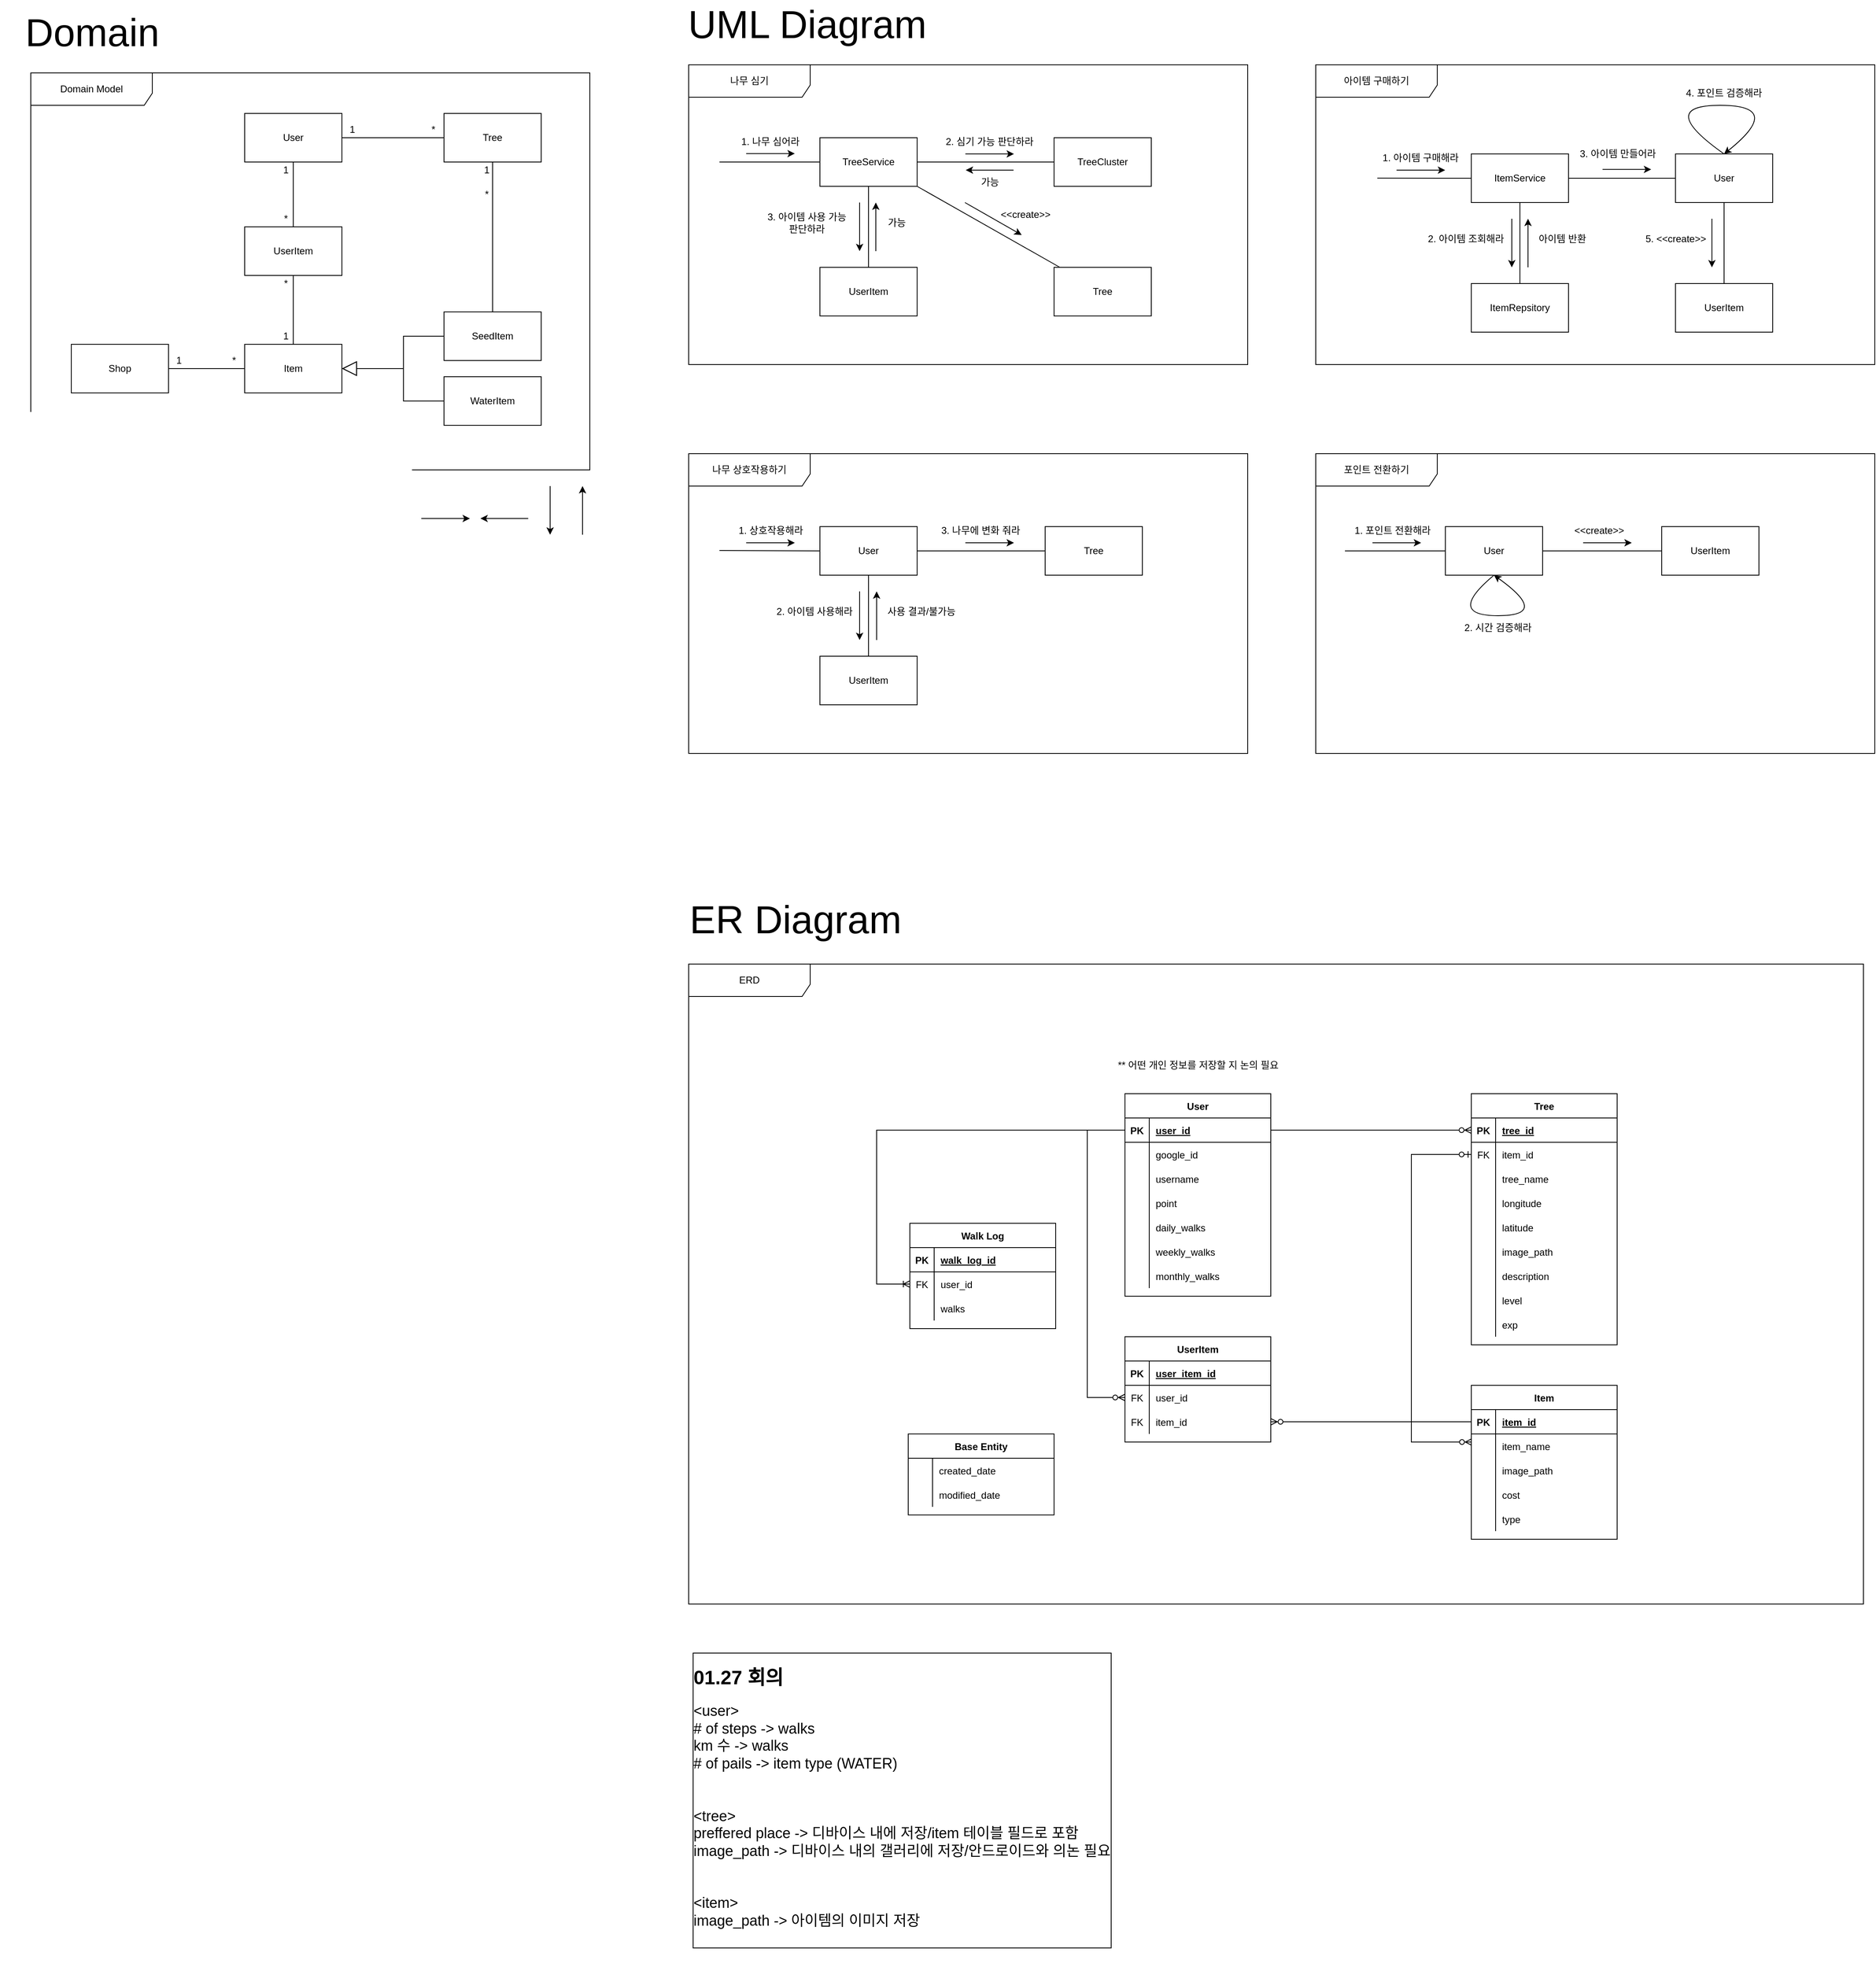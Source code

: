 <mxfile version="16.4.6" type="github">
  <diagram id="Z2XPl6DT5WQDu6Ui0edA" name="Page-1">
    <mxGraphModel dx="2465" dy="1359" grid="0" gridSize="10" guides="1" tooltips="1" connect="1" arrows="1" fold="1" page="1" pageScale="1" pageWidth="827" pageHeight="1169" math="0" shadow="0">
      <root>
        <mxCell id="0" />
        <mxCell id="1" parent="0" />
        <mxCell id="a-PmSQmO3lgv3oIHmwFO-1" value="Domain Model" style="shape=umlFrame;whiteSpace=wrap;html=1;width=150;height=40;" parent="1" vertex="1">
          <mxGeometry x="68" y="150" width="690" height="490" as="geometry" />
        </mxCell>
        <mxCell id="a-PmSQmO3lgv3oIHmwFO-2" value="User" style="rounded=0;whiteSpace=wrap;html=1;" parent="1" vertex="1">
          <mxGeometry x="332" y="200" width="120" height="60" as="geometry" />
        </mxCell>
        <mxCell id="a-PmSQmO3lgv3oIHmwFO-3" value="Tree" style="rounded=0;whiteSpace=wrap;html=1;" parent="1" vertex="1">
          <mxGeometry x="578" y="200" width="120" height="60" as="geometry" />
        </mxCell>
        <mxCell id="a-PmSQmO3lgv3oIHmwFO-4" value="" style="endArrow=none;html=1;rounded=0;exitX=1;exitY=0.5;exitDx=0;exitDy=0;entryX=0;entryY=0.5;entryDx=0;entryDy=0;" parent="1" source="a-PmSQmO3lgv3oIHmwFO-2" target="a-PmSQmO3lgv3oIHmwFO-3" edge="1">
          <mxGeometry width="50" height="50" relative="1" as="geometry">
            <mxPoint x="698" y="590" as="sourcePoint" />
            <mxPoint x="748" y="540" as="targetPoint" />
          </mxGeometry>
        </mxCell>
        <mxCell id="a-PmSQmO3lgv3oIHmwFO-5" value="1" style="text;html=1;strokeColor=none;fillColor=none;align=center;verticalAlign=middle;whiteSpace=wrap;rounded=0;" parent="1" vertex="1">
          <mxGeometry x="452" y="210" width="26" height="20" as="geometry" />
        </mxCell>
        <mxCell id="a-PmSQmO3lgv3oIHmwFO-6" value="*" style="text;html=1;strokeColor=none;fillColor=none;align=center;verticalAlign=middle;whiteSpace=wrap;rounded=0;" parent="1" vertex="1">
          <mxGeometry x="552" y="210" width="26" height="20" as="geometry" />
        </mxCell>
        <mxCell id="a-PmSQmO3lgv3oIHmwFO-7" value="Item" style="rounded=0;whiteSpace=wrap;html=1;" parent="1" vertex="1">
          <mxGeometry x="332" y="485" width="120" height="60" as="geometry" />
        </mxCell>
        <mxCell id="a-PmSQmO3lgv3oIHmwFO-8" value="SeedItem" style="rounded=0;whiteSpace=wrap;html=1;" parent="1" vertex="1">
          <mxGeometry x="578" y="445" width="120" height="60" as="geometry" />
        </mxCell>
        <mxCell id="a-PmSQmO3lgv3oIHmwFO-9" value="WaterItem" style="rounded=0;whiteSpace=wrap;html=1;" parent="1" vertex="1">
          <mxGeometry x="578" y="525" width="120" height="60" as="geometry" />
        </mxCell>
        <mxCell id="a-PmSQmO3lgv3oIHmwFO-10" value="" style="endArrow=block;endSize=16;endFill=0;html=1;rounded=0;entryX=1;entryY=0.5;entryDx=0;entryDy=0;exitX=0;exitY=0.5;exitDx=0;exitDy=0;" parent="1" source="a-PmSQmO3lgv3oIHmwFO-9" target="a-PmSQmO3lgv3oIHmwFO-7" edge="1">
          <mxGeometry x="0.079" y="23" width="160" relative="1" as="geometry">
            <mxPoint x="568" y="585" as="sourcePoint" />
            <mxPoint x="728" y="585" as="targetPoint" />
            <Array as="points">
              <mxPoint x="528" y="555" />
              <mxPoint x="528" y="515" />
            </Array>
            <mxPoint as="offset" />
          </mxGeometry>
        </mxCell>
        <mxCell id="a-PmSQmO3lgv3oIHmwFO-11" value="" style="endArrow=block;endSize=16;endFill=0;html=1;rounded=0;exitX=0;exitY=0.5;exitDx=0;exitDy=0;entryX=1;entryY=0.5;entryDx=0;entryDy=0;" parent="1" source="a-PmSQmO3lgv3oIHmwFO-8" target="a-PmSQmO3lgv3oIHmwFO-7" edge="1">
          <mxGeometry x="0.079" y="23" width="160" relative="1" as="geometry">
            <mxPoint x="488" y="465" as="sourcePoint" />
            <mxPoint x="458" y="515" as="targetPoint" />
            <Array as="points">
              <mxPoint x="528" y="475" />
              <mxPoint x="528" y="515" />
            </Array>
            <mxPoint as="offset" />
          </mxGeometry>
        </mxCell>
        <mxCell id="a-PmSQmO3lgv3oIHmwFO-12" value="" style="endArrow=none;html=1;rounded=0;exitX=0.5;exitY=0;exitDx=0;exitDy=0;entryX=0.5;entryY=1;entryDx=0;entryDy=0;" parent="1" source="a-PmSQmO3lgv3oIHmwFO-8" target="a-PmSQmO3lgv3oIHmwFO-3" edge="1">
          <mxGeometry width="50" height="50" relative="1" as="geometry">
            <mxPoint x="462.0" y="240.0" as="sourcePoint" />
            <mxPoint x="588" y="240.0" as="targetPoint" />
          </mxGeometry>
        </mxCell>
        <mxCell id="a-PmSQmO3lgv3oIHmwFO-13" value="1" style="text;html=1;strokeColor=none;fillColor=none;align=center;verticalAlign=middle;whiteSpace=wrap;rounded=0;" parent="1" vertex="1">
          <mxGeometry x="618" y="260" width="26" height="20" as="geometry" />
        </mxCell>
        <mxCell id="a-PmSQmO3lgv3oIHmwFO-14" value="*" style="text;html=1;strokeColor=none;fillColor=none;align=center;verticalAlign=middle;whiteSpace=wrap;rounded=0;" parent="1" vertex="1">
          <mxGeometry x="618" y="290" width="26" height="20" as="geometry" />
        </mxCell>
        <mxCell id="a-PmSQmO3lgv3oIHmwFO-15" value="Shop" style="rounded=0;whiteSpace=wrap;html=1;" parent="1" vertex="1">
          <mxGeometry x="118" y="485" width="120" height="60" as="geometry" />
        </mxCell>
        <mxCell id="a-PmSQmO3lgv3oIHmwFO-16" value="" style="endArrow=none;html=1;rounded=0;exitX=1;exitY=0.5;exitDx=0;exitDy=0;entryX=0;entryY=0.5;entryDx=0;entryDy=0;" parent="1" source="a-PmSQmO3lgv3oIHmwFO-15" target="a-PmSQmO3lgv3oIHmwFO-7" edge="1">
          <mxGeometry width="50" height="50" relative="1" as="geometry">
            <mxPoint x="402.0" y="405" as="sourcePoint" />
            <mxPoint x="402.0" y="495" as="targetPoint" />
          </mxGeometry>
        </mxCell>
        <mxCell id="a-PmSQmO3lgv3oIHmwFO-17" value="1" style="text;html=1;strokeColor=none;fillColor=none;align=center;verticalAlign=middle;whiteSpace=wrap;rounded=0;" parent="1" vertex="1">
          <mxGeometry x="238" y="495" width="26" height="20" as="geometry" />
        </mxCell>
        <mxCell id="a-PmSQmO3lgv3oIHmwFO-18" value="*" style="text;html=1;strokeColor=none;fillColor=none;align=center;verticalAlign=middle;whiteSpace=wrap;rounded=0;" parent="1" vertex="1">
          <mxGeometry x="306" y="495" width="26" height="20" as="geometry" />
        </mxCell>
        <mxCell id="a-PmSQmO3lgv3oIHmwFO-19" value="나무 심기" style="shape=umlFrame;whiteSpace=wrap;html=1;width=150;height=40;" parent="1" vertex="1">
          <mxGeometry x="880" y="140" width="690" height="370" as="geometry" />
        </mxCell>
        <mxCell id="a-PmSQmO3lgv3oIHmwFO-20" value="TreeService" style="rounded=0;whiteSpace=wrap;html=1;" parent="1" vertex="1">
          <mxGeometry x="1042" y="230" width="120" height="60" as="geometry" />
        </mxCell>
        <mxCell id="a-PmSQmO3lgv3oIHmwFO-21" value="TreeCluster" style="rounded=0;whiteSpace=wrap;html=1;" parent="1" vertex="1">
          <mxGeometry x="1331" y="230" width="120" height="60" as="geometry" />
        </mxCell>
        <mxCell id="a-PmSQmO3lgv3oIHmwFO-22" value="" style="endArrow=none;html=1;rounded=0;exitX=1;exitY=0.5;exitDx=0;exitDy=0;entryX=0;entryY=0.5;entryDx=0;entryDy=0;" parent="1" source="a-PmSQmO3lgv3oIHmwFO-20" target="a-PmSQmO3lgv3oIHmwFO-21" edge="1">
          <mxGeometry width="50" height="50" relative="1" as="geometry">
            <mxPoint x="1294" y="-190" as="sourcePoint" />
            <mxPoint x="1294" y="-100" as="targetPoint" />
          </mxGeometry>
        </mxCell>
        <mxCell id="a-PmSQmO3lgv3oIHmwFO-23" value="" style="endArrow=none;html=1;rounded=0;entryX=0;entryY=0.5;entryDx=0;entryDy=0;" parent="1" target="a-PmSQmO3lgv3oIHmwFO-20" edge="1">
          <mxGeometry width="50" height="50" relative="1" as="geometry">
            <mxPoint x="918" y="260" as="sourcePoint" />
            <mxPoint x="1042" y="259.5" as="targetPoint" />
          </mxGeometry>
        </mxCell>
        <mxCell id="a-PmSQmO3lgv3oIHmwFO-24" value="2. 심기 가능 판단하라" style="text;html=1;strokeColor=none;fillColor=none;align=center;verticalAlign=middle;whiteSpace=wrap;rounded=0;" parent="1" vertex="1">
          <mxGeometry x="1191" y="220" width="121" height="30" as="geometry" />
        </mxCell>
        <mxCell id="a-PmSQmO3lgv3oIHmwFO-25" value="1. 나무 심어라" style="text;html=1;strokeColor=none;fillColor=none;align=center;verticalAlign=middle;whiteSpace=wrap;rounded=0;" parent="1" vertex="1">
          <mxGeometry x="941" y="220" width="80" height="30" as="geometry" />
        </mxCell>
        <mxCell id="a-PmSQmO3lgv3oIHmwFO-26" value="" style="endArrow=classic;html=1;rounded=0;" parent="1" edge="1">
          <mxGeometry width="50" height="50" relative="1" as="geometry">
            <mxPoint x="550" y="700" as="sourcePoint" />
            <mxPoint x="610" y="700" as="targetPoint" />
          </mxGeometry>
        </mxCell>
        <mxCell id="a-PmSQmO3lgv3oIHmwFO-27" value="" style="endArrow=classic;html=1;rounded=0;" parent="1" edge="1">
          <mxGeometry width="50" height="50" relative="1" as="geometry">
            <mxPoint x="682" y="700" as="sourcePoint" />
            <mxPoint x="623" y="700" as="targetPoint" />
          </mxGeometry>
        </mxCell>
        <mxCell id="a-PmSQmO3lgv3oIHmwFO-28" value="" style="endArrow=classic;html=1;rounded=0;" parent="1" edge="1">
          <mxGeometry width="50" height="50" relative="1" as="geometry">
            <mxPoint x="1221.5" y="250" as="sourcePoint" />
            <mxPoint x="1281.5" y="250" as="targetPoint" />
          </mxGeometry>
        </mxCell>
        <mxCell id="a-PmSQmO3lgv3oIHmwFO-29" value="" style="endArrow=classic;html=1;rounded=0;" parent="1" edge="1">
          <mxGeometry width="50" height="50" relative="1" as="geometry">
            <mxPoint x="951" y="249.6" as="sourcePoint" />
            <mxPoint x="1011" y="249.6" as="targetPoint" />
          </mxGeometry>
        </mxCell>
        <mxCell id="a-PmSQmO3lgv3oIHmwFO-30" value="" style="endArrow=classic;html=1;rounded=0;" parent="1" edge="1">
          <mxGeometry width="50" height="50" relative="1" as="geometry">
            <mxPoint x="1281" y="270" as="sourcePoint" />
            <mxPoint x="1222" y="270" as="targetPoint" />
          </mxGeometry>
        </mxCell>
        <mxCell id="a-PmSQmO3lgv3oIHmwFO-31" value="가능" style="text;html=1;strokeColor=none;fillColor=none;align=center;verticalAlign=middle;whiteSpace=wrap;rounded=0;" parent="1" vertex="1">
          <mxGeometry x="1226.5" y="270" width="50" height="30" as="geometry" />
        </mxCell>
        <mxCell id="a-PmSQmO3lgv3oIHmwFO-32" value="UserItem" style="rounded=0;whiteSpace=wrap;html=1;" parent="1" vertex="1">
          <mxGeometry x="1042" y="390" width="120" height="60" as="geometry" />
        </mxCell>
        <mxCell id="a-PmSQmO3lgv3oIHmwFO-33" value="" style="endArrow=classic;html=1;rounded=0;" parent="1" edge="1">
          <mxGeometry width="50" height="50" relative="1" as="geometry">
            <mxPoint x="709" y="660" as="sourcePoint" />
            <mxPoint x="709" y="720" as="targetPoint" />
            <Array as="points">
              <mxPoint x="709" y="690" />
            </Array>
          </mxGeometry>
        </mxCell>
        <mxCell id="a-PmSQmO3lgv3oIHmwFO-34" value="" style="endArrow=none;html=1;rounded=0;exitX=0.5;exitY=1;exitDx=0;exitDy=0;entryX=0.5;entryY=0;entryDx=0;entryDy=0;" parent="1" source="a-PmSQmO3lgv3oIHmwFO-20" target="a-PmSQmO3lgv3oIHmwFO-32" edge="1">
          <mxGeometry width="50" height="50" relative="1" as="geometry">
            <mxPoint x="1172" y="270" as="sourcePoint" />
            <mxPoint x="1341" y="270" as="targetPoint" />
          </mxGeometry>
        </mxCell>
        <mxCell id="a-PmSQmO3lgv3oIHmwFO-35" value="" style="endArrow=classic;html=1;rounded=0;" parent="1" edge="1">
          <mxGeometry width="50" height="50" relative="1" as="geometry">
            <mxPoint x="1091" y="310" as="sourcePoint" />
            <mxPoint x="1091" y="370" as="targetPoint" />
            <Array as="points">
              <mxPoint x="1091" y="340" />
            </Array>
          </mxGeometry>
        </mxCell>
        <mxCell id="a-PmSQmO3lgv3oIHmwFO-36" value="3. 아이템 사용 가능&lt;br&gt;판단하라" style="text;html=1;strokeColor=none;fillColor=none;align=center;verticalAlign=middle;whiteSpace=wrap;rounded=0;" parent="1" vertex="1">
          <mxGeometry x="961" y="320" width="130" height="30" as="geometry" />
        </mxCell>
        <mxCell id="a-PmSQmO3lgv3oIHmwFO-37" value="" style="endArrow=classic;html=1;rounded=0;" parent="1" edge="1">
          <mxGeometry width="50" height="50" relative="1" as="geometry">
            <mxPoint x="749" y="720" as="sourcePoint" />
            <mxPoint x="749" y="660" as="targetPoint" />
            <Array as="points" />
          </mxGeometry>
        </mxCell>
        <mxCell id="a-PmSQmO3lgv3oIHmwFO-38" value="" style="endArrow=classic;html=1;rounded=0;" parent="1" edge="1">
          <mxGeometry width="50" height="50" relative="1" as="geometry">
            <mxPoint x="1111" y="370" as="sourcePoint" />
            <mxPoint x="1111" y="310" as="targetPoint" />
            <Array as="points" />
          </mxGeometry>
        </mxCell>
        <mxCell id="a-PmSQmO3lgv3oIHmwFO-39" value="가능" style="text;html=1;strokeColor=none;fillColor=none;align=center;verticalAlign=middle;whiteSpace=wrap;rounded=0;" parent="1" vertex="1">
          <mxGeometry x="1112" y="320" width="50" height="30" as="geometry" />
        </mxCell>
        <mxCell id="a-PmSQmO3lgv3oIHmwFO-40" value="Tree" style="rounded=0;whiteSpace=wrap;html=1;" parent="1" vertex="1">
          <mxGeometry x="1331" y="390" width="120" height="60" as="geometry" />
        </mxCell>
        <mxCell id="a-PmSQmO3lgv3oIHmwFO-41" value="" style="endArrow=none;html=1;rounded=0;exitX=1;exitY=1;exitDx=0;exitDy=0;" parent="1" source="a-PmSQmO3lgv3oIHmwFO-20" target="a-PmSQmO3lgv3oIHmwFO-40" edge="1">
          <mxGeometry width="50" height="50" relative="1" as="geometry">
            <mxPoint x="1172" y="270" as="sourcePoint" />
            <mxPoint x="1341" y="270" as="targetPoint" />
          </mxGeometry>
        </mxCell>
        <mxCell id="a-PmSQmO3lgv3oIHmwFO-42" value="" style="endArrow=classic;html=1;rounded=0;" parent="1" edge="1">
          <mxGeometry width="50" height="50" relative="1" as="geometry">
            <mxPoint x="1221" y="310" as="sourcePoint" />
            <mxPoint x="1291" y="350" as="targetPoint" />
            <Array as="points">
              <mxPoint x="1221" y="310" />
            </Array>
          </mxGeometry>
        </mxCell>
        <mxCell id="a-PmSQmO3lgv3oIHmwFO-43" value="&amp;lt;&amp;lt;create&amp;gt;&amp;gt;" style="text;html=1;strokeColor=none;fillColor=none;align=center;verticalAlign=middle;whiteSpace=wrap;rounded=0;" parent="1" vertex="1">
          <mxGeometry x="1263" y="310" width="66" height="30" as="geometry" />
        </mxCell>
        <mxCell id="a-PmSQmO3lgv3oIHmwFO-44" value="나무 상호작용하기" style="shape=umlFrame;whiteSpace=wrap;html=1;width=150;height=40;" parent="1" vertex="1">
          <mxGeometry x="880" y="620" width="690" height="370" as="geometry" />
        </mxCell>
        <mxCell id="a-PmSQmO3lgv3oIHmwFO-45" value="User" style="rounded=0;whiteSpace=wrap;html=1;" parent="1" vertex="1">
          <mxGeometry x="1042" y="710" width="120" height="60" as="geometry" />
        </mxCell>
        <mxCell id="a-PmSQmO3lgv3oIHmwFO-46" value="" style="endArrow=none;html=1;rounded=0;exitX=1;exitY=0.5;exitDx=0;exitDy=0;entryX=0;entryY=0.5;entryDx=0;entryDy=0;" parent="1" target="a-PmSQmO3lgv3oIHmwFO-45" edge="1">
          <mxGeometry width="50" height="50" relative="1" as="geometry">
            <mxPoint x="918" y="739.5" as="sourcePoint" />
            <mxPoint x="1042" y="739.5" as="targetPoint" />
          </mxGeometry>
        </mxCell>
        <mxCell id="a-PmSQmO3lgv3oIHmwFO-47" value="1. 상호작용해라" style="text;html=1;strokeColor=none;fillColor=none;align=center;verticalAlign=middle;whiteSpace=wrap;rounded=0;" parent="1" vertex="1">
          <mxGeometry x="931.5" y="700" width="99" height="30" as="geometry" />
        </mxCell>
        <mxCell id="a-PmSQmO3lgv3oIHmwFO-48" value="" style="endArrow=classic;html=1;rounded=0;" parent="1" edge="1">
          <mxGeometry width="50" height="50" relative="1" as="geometry">
            <mxPoint x="951" y="730" as="sourcePoint" />
            <mxPoint x="1011" y="730" as="targetPoint" />
          </mxGeometry>
        </mxCell>
        <mxCell id="a-PmSQmO3lgv3oIHmwFO-49" value="Tree" style="rounded=0;whiteSpace=wrap;html=1;" parent="1" vertex="1">
          <mxGeometry x="1320" y="710" width="120" height="60" as="geometry" />
        </mxCell>
        <mxCell id="a-PmSQmO3lgv3oIHmwFO-50" value="" style="endArrow=none;html=1;rounded=0;exitX=1;exitY=0.5;exitDx=0;exitDy=0;entryX=0;entryY=0.5;entryDx=0;entryDy=0;" parent="1" source="a-PmSQmO3lgv3oIHmwFO-45" target="a-PmSQmO3lgv3oIHmwFO-49" edge="1">
          <mxGeometry width="50" height="50" relative="1" as="geometry">
            <mxPoint x="1180" y="739.5" as="sourcePoint" />
            <mxPoint x="1304" y="740" as="targetPoint" />
          </mxGeometry>
        </mxCell>
        <mxCell id="a-PmSQmO3lgv3oIHmwFO-51" value="UserItem" style="rounded=0;whiteSpace=wrap;html=1;" parent="1" vertex="1">
          <mxGeometry x="1042" y="870" width="120" height="60" as="geometry" />
        </mxCell>
        <mxCell id="a-PmSQmO3lgv3oIHmwFO-52" value="" style="endArrow=none;html=1;rounded=0;exitX=0.5;exitY=1;exitDx=0;exitDy=0;entryX=0.5;entryY=0;entryDx=0;entryDy=0;" parent="1" source="a-PmSQmO3lgv3oIHmwFO-45" target="a-PmSQmO3lgv3oIHmwFO-51" edge="1">
          <mxGeometry width="50" height="50" relative="1" as="geometry">
            <mxPoint x="1172" y="750" as="sourcePoint" />
            <mxPoint x="1330" y="750" as="targetPoint" />
          </mxGeometry>
        </mxCell>
        <mxCell id="a-PmSQmO3lgv3oIHmwFO-53" value="" style="endArrow=classic;html=1;rounded=0;" parent="1" edge="1">
          <mxGeometry width="50" height="50" relative="1" as="geometry">
            <mxPoint x="1091" y="790" as="sourcePoint" />
            <mxPoint x="1091" y="850" as="targetPoint" />
            <Array as="points">
              <mxPoint x="1091" y="820" />
            </Array>
          </mxGeometry>
        </mxCell>
        <mxCell id="a-PmSQmO3lgv3oIHmwFO-54" value="2. 아이템 사용해라" style="text;html=1;strokeColor=none;fillColor=none;align=center;verticalAlign=middle;whiteSpace=wrap;rounded=0;" parent="1" vertex="1">
          <mxGeometry x="980" y="800" width="111" height="30" as="geometry" />
        </mxCell>
        <mxCell id="a-PmSQmO3lgv3oIHmwFO-55" value="" style="endArrow=classic;html=1;rounded=0;" parent="1" edge="1">
          <mxGeometry width="50" height="50" relative="1" as="geometry">
            <mxPoint x="1112" y="850" as="sourcePoint" />
            <mxPoint x="1112" y="790" as="targetPoint" />
            <Array as="points" />
          </mxGeometry>
        </mxCell>
        <mxCell id="a-PmSQmO3lgv3oIHmwFO-56" value="사용 결과/불가능" style="text;html=1;strokeColor=none;fillColor=none;align=center;verticalAlign=middle;whiteSpace=wrap;rounded=0;" parent="1" vertex="1">
          <mxGeometry x="1112" y="800" width="111" height="30" as="geometry" />
        </mxCell>
        <mxCell id="a-PmSQmO3lgv3oIHmwFO-57" value="3. 나무에 변화 줘라" style="text;html=1;strokeColor=none;fillColor=none;align=center;verticalAlign=middle;whiteSpace=wrap;rounded=0;" parent="1" vertex="1">
          <mxGeometry x="1185" y="700" width="111" height="30" as="geometry" />
        </mxCell>
        <mxCell id="a-PmSQmO3lgv3oIHmwFO-58" value="" style="endArrow=classic;html=1;rounded=0;" parent="1" edge="1">
          <mxGeometry width="50" height="50" relative="1" as="geometry">
            <mxPoint x="1221.5" y="730" as="sourcePoint" />
            <mxPoint x="1281.5" y="730" as="targetPoint" />
          </mxGeometry>
        </mxCell>
        <mxCell id="a-PmSQmO3lgv3oIHmwFO-59" value="포인트 전환하기" style="shape=umlFrame;whiteSpace=wrap;html=1;width=150;height=40;" parent="1" vertex="1">
          <mxGeometry x="1654" y="620" width="690" height="370" as="geometry" />
        </mxCell>
        <mxCell id="a-PmSQmO3lgv3oIHmwFO-60" value="&lt;font style=&quot;font-size: 48px&quot;&gt;UML Diagram&lt;br&gt;&lt;/font&gt;" style="text;html=1;strokeColor=none;fillColor=none;align=center;verticalAlign=middle;whiteSpace=wrap;rounded=0;" parent="1" vertex="1">
          <mxGeometry x="856.5" y="60" width="339" height="60" as="geometry" />
        </mxCell>
        <mxCell id="a-PmSQmO3lgv3oIHmwFO-61" value="&lt;font style=&quot;font-size: 48px&quot;&gt;Domain&lt;/font&gt;" style="text;html=1;strokeColor=none;fillColor=none;align=center;verticalAlign=middle;whiteSpace=wrap;rounded=0;" parent="1" vertex="1">
          <mxGeometry x="30" y="70" width="227.5" height="60" as="geometry" />
        </mxCell>
        <mxCell id="a-PmSQmO3lgv3oIHmwFO-62" value="User" style="rounded=0;whiteSpace=wrap;html=1;" parent="1" vertex="1">
          <mxGeometry x="1814" y="710" width="120" height="60" as="geometry" />
        </mxCell>
        <mxCell id="a-PmSQmO3lgv3oIHmwFO-63" value="" style="endArrow=none;html=1;rounded=0;entryX=0;entryY=0.5;entryDx=0;entryDy=0;" parent="1" target="a-PmSQmO3lgv3oIHmwFO-62" edge="1">
          <mxGeometry width="50" height="50" relative="1" as="geometry">
            <mxPoint x="1690" y="740" as="sourcePoint" />
            <mxPoint x="1814" y="739.52" as="targetPoint" />
          </mxGeometry>
        </mxCell>
        <mxCell id="a-PmSQmO3lgv3oIHmwFO-64" value="" style="endArrow=classic;html=1;rounded=0;" parent="1" edge="1">
          <mxGeometry width="50" height="50" relative="1" as="geometry">
            <mxPoint x="1724" y="730" as="sourcePoint" />
            <mxPoint x="1784" y="730" as="targetPoint" />
          </mxGeometry>
        </mxCell>
        <mxCell id="a-PmSQmO3lgv3oIHmwFO-65" value="1. 포인트 전환해라" style="text;html=1;strokeColor=none;fillColor=none;align=center;verticalAlign=middle;whiteSpace=wrap;rounded=0;" parent="1" vertex="1">
          <mxGeometry x="1694" y="700" width="110" height="30" as="geometry" />
        </mxCell>
        <mxCell id="a-PmSQmO3lgv3oIHmwFO-66" value="2. 시간 검증해라" style="text;html=1;strokeColor=none;fillColor=none;align=center;verticalAlign=middle;whiteSpace=wrap;rounded=0;" parent="1" vertex="1">
          <mxGeometry x="1824" y="820" width="110" height="30" as="geometry" />
        </mxCell>
        <mxCell id="a-PmSQmO3lgv3oIHmwFO-67" value="&amp;lt;&amp;lt;create&amp;gt;&amp;gt;" style="text;html=1;strokeColor=none;fillColor=none;align=center;verticalAlign=middle;whiteSpace=wrap;rounded=0;" parent="1" vertex="1">
          <mxGeometry x="1934" y="700" width="140" height="30" as="geometry" />
        </mxCell>
        <mxCell id="a-PmSQmO3lgv3oIHmwFO-68" value="UserItem" style="rounded=0;whiteSpace=wrap;html=1;" parent="1" vertex="1">
          <mxGeometry x="2081" y="710" width="120" height="60" as="geometry" />
        </mxCell>
        <mxCell id="a-PmSQmO3lgv3oIHmwFO-69" value="" style="endArrow=none;html=1;rounded=0;entryX=0;entryY=0.5;entryDx=0;entryDy=0;exitX=1;exitY=0.5;exitDx=0;exitDy=0;" parent="1" source="a-PmSQmO3lgv3oIHmwFO-62" target="a-PmSQmO3lgv3oIHmwFO-68" edge="1">
          <mxGeometry width="50" height="50" relative="1" as="geometry">
            <mxPoint x="1958" y="739.05" as="sourcePoint" />
            <mxPoint x="2082" y="739.05" as="targetPoint" />
          </mxGeometry>
        </mxCell>
        <mxCell id="a-PmSQmO3lgv3oIHmwFO-70" value="아이템 구매하기" style="shape=umlFrame;whiteSpace=wrap;html=1;width=150;height=40;" parent="1" vertex="1">
          <mxGeometry x="1654" y="140" width="690" height="370" as="geometry" />
        </mxCell>
        <mxCell id="a-PmSQmO3lgv3oIHmwFO-71" value="" style="endArrow=classic;html=1;rounded=0;" parent="1" edge="1">
          <mxGeometry width="50" height="50" relative="1" as="geometry">
            <mxPoint x="1984" y="730" as="sourcePoint" />
            <mxPoint x="2044" y="730" as="targetPoint" />
          </mxGeometry>
        </mxCell>
        <mxCell id="a-PmSQmO3lgv3oIHmwFO-72" value="" style="curved=1;endArrow=classic;html=1;rounded=0;fontSize=48;exitX=0.5;exitY=1;exitDx=0;exitDy=0;entryX=0.5;entryY=1;entryDx=0;entryDy=0;" parent="1" source="a-PmSQmO3lgv3oIHmwFO-62" target="a-PmSQmO3lgv3oIHmwFO-62" edge="1">
          <mxGeometry width="50" height="50" relative="1" as="geometry">
            <mxPoint x="2384" y="900" as="sourcePoint" />
            <mxPoint x="2434" y="850" as="targetPoint" />
            <Array as="points">
              <mxPoint x="1814" y="820" />
              <mxPoint x="1944" y="820" />
            </Array>
          </mxGeometry>
        </mxCell>
        <mxCell id="a-PmSQmO3lgv3oIHmwFO-73" value="User" style="rounded=0;whiteSpace=wrap;html=1;" parent="1" vertex="1">
          <mxGeometry x="2097.98" y="250" width="120" height="60" as="geometry" />
        </mxCell>
        <mxCell id="a-PmSQmO3lgv3oIHmwFO-74" value="" style="endArrow=none;html=1;rounded=0;entryX=0;entryY=0.5;entryDx=0;entryDy=0;exitX=1;exitY=0.5;exitDx=0;exitDy=0;" parent="1" source="a-PmSQmO3lgv3oIHmwFO-77" target="a-PmSQmO3lgv3oIHmwFO-73" edge="1">
          <mxGeometry width="50" height="50" relative="1" as="geometry">
            <mxPoint x="1982.98" y="290" as="sourcePoint" />
            <mxPoint x="2092.98" y="289.91" as="targetPoint" />
          </mxGeometry>
        </mxCell>
        <mxCell id="a-PmSQmO3lgv3oIHmwFO-75" value="" style="endArrow=classic;html=1;rounded=0;" parent="1" edge="1">
          <mxGeometry width="50" height="50" relative="1" as="geometry">
            <mxPoint x="2007.98" y="269.17" as="sourcePoint" />
            <mxPoint x="2067.98" y="269.17" as="targetPoint" />
          </mxGeometry>
        </mxCell>
        <mxCell id="a-PmSQmO3lgv3oIHmwFO-76" value="3. 아이템 만들어라" style="text;html=1;strokeColor=none;fillColor=none;align=center;verticalAlign=middle;whiteSpace=wrap;rounded=0;" parent="1" vertex="1">
          <mxGeometry x="1965.98" y="240" width="121.5" height="20" as="geometry" />
        </mxCell>
        <mxCell id="a-PmSQmO3lgv3oIHmwFO-77" value="ItemService" style="rounded=0;whiteSpace=wrap;html=1;" parent="1" vertex="1">
          <mxGeometry x="1845.98" y="250" width="120" height="60" as="geometry" />
        </mxCell>
        <mxCell id="a-PmSQmO3lgv3oIHmwFO-78" value="1. 아이템 구매해라" style="text;html=1;strokeColor=none;fillColor=none;align=center;verticalAlign=middle;whiteSpace=wrap;rounded=0;" parent="1" vertex="1">
          <mxGeometry x="1731.48" y="240" width="104.5" height="30" as="geometry" />
        </mxCell>
        <mxCell id="a-PmSQmO3lgv3oIHmwFO-79" value="" style="curved=1;endArrow=classic;html=1;rounded=0;fontSize=48;exitX=0.5;exitY=0;exitDx=0;exitDy=0;entryX=0.5;entryY=0;entryDx=0;entryDy=0;" parent="1" source="a-PmSQmO3lgv3oIHmwFO-73" target="a-PmSQmO3lgv3oIHmwFO-73" edge="1">
          <mxGeometry width="50" height="50" relative="1" as="geometry">
            <mxPoint x="2152.98" y="190" as="sourcePoint" />
            <mxPoint x="2152.98" y="190" as="targetPoint" />
            <Array as="points">
              <mxPoint x="2072.98" y="190" />
              <mxPoint x="2232.98" y="190" />
            </Array>
          </mxGeometry>
        </mxCell>
        <mxCell id="a-PmSQmO3lgv3oIHmwFO-80" value="4. 포인트 검증해라" style="text;html=1;strokeColor=none;fillColor=none;align=center;verticalAlign=middle;whiteSpace=wrap;rounded=0;" parent="1" vertex="1">
          <mxGeometry x="2102.98" y="160" width="110" height="30" as="geometry" />
        </mxCell>
        <mxCell id="a-PmSQmO3lgv3oIHmwFO-81" value="UserItem" style="rounded=0;whiteSpace=wrap;html=1;" parent="1" vertex="1">
          <mxGeometry x="2097.98" y="410" width="120" height="60" as="geometry" />
        </mxCell>
        <mxCell id="a-PmSQmO3lgv3oIHmwFO-82" value="" style="endArrow=none;html=1;rounded=0;entryX=0.5;entryY=1;entryDx=0;entryDy=0;exitX=0.5;exitY=0;exitDx=0;exitDy=0;" parent="1" source="a-PmSQmO3lgv3oIHmwFO-81" target="a-PmSQmO3lgv3oIHmwFO-73" edge="1">
          <mxGeometry width="50" height="50" relative="1" as="geometry">
            <mxPoint x="2379.98" y="290" as="sourcePoint" />
            <mxPoint x="2227.98" y="290" as="targetPoint" />
          </mxGeometry>
        </mxCell>
        <mxCell id="a-PmSQmO3lgv3oIHmwFO-83" value="" style="endArrow=classic;html=1;rounded=0;" parent="1" edge="1">
          <mxGeometry width="50" height="50" relative="1" as="geometry">
            <mxPoint x="2142.98" y="330" as="sourcePoint" />
            <mxPoint x="2142.98" y="390" as="targetPoint" />
            <Array as="points">
              <mxPoint x="2142.98" y="360" />
            </Array>
          </mxGeometry>
        </mxCell>
        <mxCell id="a-PmSQmO3lgv3oIHmwFO-84" value="5. &amp;lt;&amp;lt;create&amp;gt;&amp;gt;" style="text;html=1;strokeColor=none;fillColor=none;align=center;verticalAlign=middle;whiteSpace=wrap;rounded=0;" parent="1" vertex="1">
          <mxGeometry x="2045.98" y="340" width="104.5" height="30" as="geometry" />
        </mxCell>
        <mxCell id="a-PmSQmO3lgv3oIHmwFO-85" value="UserItem" style="rounded=0;whiteSpace=wrap;html=1;" parent="1" vertex="1">
          <mxGeometry x="332" y="340" width="120" height="60" as="geometry" />
        </mxCell>
        <mxCell id="a-PmSQmO3lgv3oIHmwFO-86" value="" style="endArrow=none;html=1;rounded=0;entryX=0.5;entryY=0;entryDx=0;entryDy=0;exitX=0.5;exitY=1;exitDx=0;exitDy=0;" parent="1" source="a-PmSQmO3lgv3oIHmwFO-2" target="a-PmSQmO3lgv3oIHmwFO-85" edge="1">
          <mxGeometry width="50" height="50" relative="1" as="geometry">
            <mxPoint x="394" y="260" as="sourcePoint" />
            <mxPoint x="342" y="525" as="targetPoint" />
          </mxGeometry>
        </mxCell>
        <mxCell id="a-PmSQmO3lgv3oIHmwFO-87" value="" style="endArrow=none;html=1;rounded=0;exitX=0.5;exitY=1;exitDx=0;exitDy=0;entryX=0.5;entryY=0;entryDx=0;entryDy=0;" parent="1" source="a-PmSQmO3lgv3oIHmwFO-85" target="a-PmSQmO3lgv3oIHmwFO-7" edge="1">
          <mxGeometry width="50" height="50" relative="1" as="geometry">
            <mxPoint x="402.0" y="270" as="sourcePoint" />
            <mxPoint x="394" y="485" as="targetPoint" />
          </mxGeometry>
        </mxCell>
        <mxCell id="a-PmSQmO3lgv3oIHmwFO-88" value="*" style="text;html=1;strokeColor=none;fillColor=none;align=center;verticalAlign=middle;whiteSpace=wrap;rounded=0;" parent="1" vertex="1">
          <mxGeometry x="370" y="400" width="26" height="20" as="geometry" />
        </mxCell>
        <mxCell id="a-PmSQmO3lgv3oIHmwFO-89" value="*" style="text;html=1;strokeColor=none;fillColor=none;align=center;verticalAlign=middle;whiteSpace=wrap;rounded=0;" parent="1" vertex="1">
          <mxGeometry x="370" y="320" width="26" height="20" as="geometry" />
        </mxCell>
        <mxCell id="a-PmSQmO3lgv3oIHmwFO-90" value="1" style="text;html=1;strokeColor=none;fillColor=none;align=center;verticalAlign=middle;whiteSpace=wrap;rounded=0;" parent="1" vertex="1">
          <mxGeometry x="370" y="465" width="26" height="20" as="geometry" />
        </mxCell>
        <mxCell id="a-PmSQmO3lgv3oIHmwFO-91" value="1" style="text;html=1;strokeColor=none;fillColor=none;align=center;verticalAlign=middle;whiteSpace=wrap;rounded=0;" parent="1" vertex="1">
          <mxGeometry x="370" y="260" width="26" height="20" as="geometry" />
        </mxCell>
        <mxCell id="a-PmSQmO3lgv3oIHmwFO-92" value="ER Diagram" style="text;html=1;strokeColor=none;fillColor=none;align=center;verticalAlign=middle;whiteSpace=wrap;rounded=0;fontSize=48;" parent="1" vertex="1">
          <mxGeometry x="856.5" y="1160" width="310" height="70" as="geometry" />
        </mxCell>
        <mxCell id="a-PmSQmO3lgv3oIHmwFO-93" value="ERD" style="shape=umlFrame;whiteSpace=wrap;html=1;width=150;height=40;" parent="1" vertex="1">
          <mxGeometry x="880" y="1250" width="1450" height="790" as="geometry" />
        </mxCell>
        <mxCell id="a-PmSQmO3lgv3oIHmwFO-94" value="User" style="shape=table;startSize=30;container=1;collapsible=1;childLayout=tableLayout;fixedRows=1;rowLines=0;fontStyle=1;align=center;resizeLast=1;fontSize=12;" parent="1" vertex="1">
          <mxGeometry x="1418.5" y="1410" width="180" height="250" as="geometry" />
        </mxCell>
        <mxCell id="a-PmSQmO3lgv3oIHmwFO-95" value="" style="shape=tableRow;horizontal=0;startSize=0;swimlaneHead=0;swimlaneBody=0;fillColor=none;collapsible=0;dropTarget=0;points=[[0,0.5],[1,0.5]];portConstraint=eastwest;top=0;left=0;right=0;bottom=1;fontSize=12;" parent="a-PmSQmO3lgv3oIHmwFO-94" vertex="1">
          <mxGeometry y="30" width="180" height="30" as="geometry" />
        </mxCell>
        <mxCell id="a-PmSQmO3lgv3oIHmwFO-96" value="PK" style="shape=partialRectangle;connectable=0;fillColor=none;top=0;left=0;bottom=0;right=0;fontStyle=1;overflow=hidden;fontSize=12;" parent="a-PmSQmO3lgv3oIHmwFO-95" vertex="1">
          <mxGeometry width="30" height="30" as="geometry">
            <mxRectangle width="30" height="30" as="alternateBounds" />
          </mxGeometry>
        </mxCell>
        <mxCell id="a-PmSQmO3lgv3oIHmwFO-97" value="user_id" style="shape=partialRectangle;connectable=0;fillColor=none;top=0;left=0;bottom=0;right=0;align=left;spacingLeft=6;fontStyle=5;overflow=hidden;fontSize=12;" parent="a-PmSQmO3lgv3oIHmwFO-95" vertex="1">
          <mxGeometry x="30" width="150" height="30" as="geometry">
            <mxRectangle width="150" height="30" as="alternateBounds" />
          </mxGeometry>
        </mxCell>
        <mxCell id="a-PmSQmO3lgv3oIHmwFO-98" value="" style="shape=tableRow;horizontal=0;startSize=0;swimlaneHead=0;swimlaneBody=0;fillColor=none;collapsible=0;dropTarget=0;points=[[0,0.5],[1,0.5]];portConstraint=eastwest;top=0;left=0;right=0;bottom=0;fontSize=12;" parent="a-PmSQmO3lgv3oIHmwFO-94" vertex="1">
          <mxGeometry y="60" width="180" height="30" as="geometry" />
        </mxCell>
        <mxCell id="a-PmSQmO3lgv3oIHmwFO-99" value="" style="shape=partialRectangle;connectable=0;fillColor=none;top=0;left=0;bottom=0;right=0;editable=1;overflow=hidden;fontSize=12;" parent="a-PmSQmO3lgv3oIHmwFO-98" vertex="1">
          <mxGeometry width="30" height="30" as="geometry">
            <mxRectangle width="30" height="30" as="alternateBounds" />
          </mxGeometry>
        </mxCell>
        <mxCell id="a-PmSQmO3lgv3oIHmwFO-100" value="google_id" style="shape=partialRectangle;connectable=0;fillColor=none;top=0;left=0;bottom=0;right=0;align=left;spacingLeft=6;overflow=hidden;fontSize=12;" parent="a-PmSQmO3lgv3oIHmwFO-98" vertex="1">
          <mxGeometry x="30" width="150" height="30" as="geometry">
            <mxRectangle width="150" height="30" as="alternateBounds" />
          </mxGeometry>
        </mxCell>
        <mxCell id="a-PmSQmO3lgv3oIHmwFO-101" value="" style="shape=tableRow;horizontal=0;startSize=0;swimlaneHead=0;swimlaneBody=0;fillColor=none;collapsible=0;dropTarget=0;points=[[0,0.5],[1,0.5]];portConstraint=eastwest;top=0;left=0;right=0;bottom=0;fontSize=12;" parent="a-PmSQmO3lgv3oIHmwFO-94" vertex="1">
          <mxGeometry y="90" width="180" height="30" as="geometry" />
        </mxCell>
        <mxCell id="a-PmSQmO3lgv3oIHmwFO-102" value="" style="shape=partialRectangle;connectable=0;fillColor=none;top=0;left=0;bottom=0;right=0;editable=1;overflow=hidden;fontSize=12;" parent="a-PmSQmO3lgv3oIHmwFO-101" vertex="1">
          <mxGeometry width="30" height="30" as="geometry">
            <mxRectangle width="30" height="30" as="alternateBounds" />
          </mxGeometry>
        </mxCell>
        <mxCell id="a-PmSQmO3lgv3oIHmwFO-103" value="username" style="shape=partialRectangle;connectable=0;fillColor=none;top=0;left=0;bottom=0;right=0;align=left;spacingLeft=6;overflow=hidden;fontSize=12;" parent="a-PmSQmO3lgv3oIHmwFO-101" vertex="1">
          <mxGeometry x="30" width="150" height="30" as="geometry">
            <mxRectangle width="150" height="30" as="alternateBounds" />
          </mxGeometry>
        </mxCell>
        <mxCell id="a-PmSQmO3lgv3oIHmwFO-104" value="" style="shape=tableRow;horizontal=0;startSize=0;swimlaneHead=0;swimlaneBody=0;fillColor=none;collapsible=0;dropTarget=0;points=[[0,0.5],[1,0.5]];portConstraint=eastwest;top=0;left=0;right=0;bottom=0;fontSize=12;" parent="a-PmSQmO3lgv3oIHmwFO-94" vertex="1">
          <mxGeometry y="120" width="180" height="30" as="geometry" />
        </mxCell>
        <mxCell id="a-PmSQmO3lgv3oIHmwFO-105" value="" style="shape=partialRectangle;connectable=0;fillColor=none;top=0;left=0;bottom=0;right=0;editable=1;overflow=hidden;fontSize=12;" parent="a-PmSQmO3lgv3oIHmwFO-104" vertex="1">
          <mxGeometry width="30" height="30" as="geometry">
            <mxRectangle width="30" height="30" as="alternateBounds" />
          </mxGeometry>
        </mxCell>
        <mxCell id="a-PmSQmO3lgv3oIHmwFO-106" value="point" style="shape=partialRectangle;connectable=0;fillColor=none;top=0;left=0;bottom=0;right=0;align=left;spacingLeft=6;overflow=hidden;fontSize=12;" parent="a-PmSQmO3lgv3oIHmwFO-104" vertex="1">
          <mxGeometry x="30" width="150" height="30" as="geometry">
            <mxRectangle width="150" height="30" as="alternateBounds" />
          </mxGeometry>
        </mxCell>
        <mxCell id="a-PmSQmO3lgv3oIHmwFO-107" value="" style="shape=tableRow;horizontal=0;startSize=0;swimlaneHead=0;swimlaneBody=0;fillColor=none;collapsible=0;dropTarget=0;points=[[0,0.5],[1,0.5]];portConstraint=eastwest;top=0;left=0;right=0;bottom=0;fontSize=12;" parent="a-PmSQmO3lgv3oIHmwFO-94" vertex="1">
          <mxGeometry y="150" width="180" height="30" as="geometry" />
        </mxCell>
        <mxCell id="a-PmSQmO3lgv3oIHmwFO-108" value="" style="shape=partialRectangle;connectable=0;fillColor=none;top=0;left=0;bottom=0;right=0;editable=1;overflow=hidden;fontSize=12;" parent="a-PmSQmO3lgv3oIHmwFO-107" vertex="1">
          <mxGeometry width="30" height="30" as="geometry">
            <mxRectangle width="30" height="30" as="alternateBounds" />
          </mxGeometry>
        </mxCell>
        <mxCell id="a-PmSQmO3lgv3oIHmwFO-109" value="daily_walks" style="shape=partialRectangle;connectable=0;fillColor=none;top=0;left=0;bottom=0;right=0;align=left;spacingLeft=6;overflow=hidden;fontSize=12;" parent="a-PmSQmO3lgv3oIHmwFO-107" vertex="1">
          <mxGeometry x="30" width="150" height="30" as="geometry">
            <mxRectangle width="150" height="30" as="alternateBounds" />
          </mxGeometry>
        </mxCell>
        <mxCell id="a-PmSQmO3lgv3oIHmwFO-110" value="" style="shape=tableRow;horizontal=0;startSize=0;swimlaneHead=0;swimlaneBody=0;fillColor=none;collapsible=0;dropTarget=0;points=[[0,0.5],[1,0.5]];portConstraint=eastwest;top=0;left=0;right=0;bottom=0;fontSize=12;" parent="a-PmSQmO3lgv3oIHmwFO-94" vertex="1">
          <mxGeometry y="180" width="180" height="30" as="geometry" />
        </mxCell>
        <mxCell id="a-PmSQmO3lgv3oIHmwFO-111" value="" style="shape=partialRectangle;connectable=0;fillColor=none;top=0;left=0;bottom=0;right=0;editable=1;overflow=hidden;fontSize=12;" parent="a-PmSQmO3lgv3oIHmwFO-110" vertex="1">
          <mxGeometry width="30" height="30" as="geometry">
            <mxRectangle width="30" height="30" as="alternateBounds" />
          </mxGeometry>
        </mxCell>
        <mxCell id="a-PmSQmO3lgv3oIHmwFO-112" value="weekly_walks" style="shape=partialRectangle;connectable=0;fillColor=none;top=0;left=0;bottom=0;right=0;align=left;spacingLeft=6;overflow=hidden;fontSize=12;" parent="a-PmSQmO3lgv3oIHmwFO-110" vertex="1">
          <mxGeometry x="30" width="150" height="30" as="geometry">
            <mxRectangle width="150" height="30" as="alternateBounds" />
          </mxGeometry>
        </mxCell>
        <mxCell id="a-PmSQmO3lgv3oIHmwFO-113" value="" style="shape=tableRow;horizontal=0;startSize=0;swimlaneHead=0;swimlaneBody=0;fillColor=none;collapsible=0;dropTarget=0;points=[[0,0.5],[1,0.5]];portConstraint=eastwest;top=0;left=0;right=0;bottom=0;fontSize=12;" parent="a-PmSQmO3lgv3oIHmwFO-94" vertex="1">
          <mxGeometry y="210" width="180" height="30" as="geometry" />
        </mxCell>
        <mxCell id="a-PmSQmO3lgv3oIHmwFO-114" value="" style="shape=partialRectangle;connectable=0;fillColor=none;top=0;left=0;bottom=0;right=0;editable=1;overflow=hidden;fontSize=12;" parent="a-PmSQmO3lgv3oIHmwFO-113" vertex="1">
          <mxGeometry width="30" height="30" as="geometry">
            <mxRectangle width="30" height="30" as="alternateBounds" />
          </mxGeometry>
        </mxCell>
        <mxCell id="a-PmSQmO3lgv3oIHmwFO-115" value="monthly_walks" style="shape=partialRectangle;connectable=0;fillColor=none;top=0;left=0;bottom=0;right=0;align=left;spacingLeft=6;overflow=hidden;fontSize=12;" parent="a-PmSQmO3lgv3oIHmwFO-113" vertex="1">
          <mxGeometry x="30" width="150" height="30" as="geometry">
            <mxRectangle width="150" height="30" as="alternateBounds" />
          </mxGeometry>
        </mxCell>
        <mxCell id="a-PmSQmO3lgv3oIHmwFO-116" value="** 어떤 개인 정보를 저장할 지 논의 필요" style="text;html=1;strokeColor=none;fillColor=none;align=center;verticalAlign=middle;whiteSpace=wrap;rounded=0;fontSize=12;" parent="1" vertex="1">
          <mxGeometry x="1391.75" y="1360" width="233.5" height="30" as="geometry" />
        </mxCell>
        <mxCell id="a-PmSQmO3lgv3oIHmwFO-117" value="Walk Log" style="shape=table;startSize=30;container=1;collapsible=1;childLayout=tableLayout;fixedRows=1;rowLines=0;fontStyle=1;align=center;resizeLast=1;fontSize=12;" parent="1" vertex="1">
          <mxGeometry x="1153" y="1570" width="180" height="130" as="geometry" />
        </mxCell>
        <mxCell id="a-PmSQmO3lgv3oIHmwFO-118" value="" style="shape=tableRow;horizontal=0;startSize=0;swimlaneHead=0;swimlaneBody=0;fillColor=none;collapsible=0;dropTarget=0;points=[[0,0.5],[1,0.5]];portConstraint=eastwest;top=0;left=0;right=0;bottom=1;fontSize=12;" parent="a-PmSQmO3lgv3oIHmwFO-117" vertex="1">
          <mxGeometry y="30" width="180" height="30" as="geometry" />
        </mxCell>
        <mxCell id="a-PmSQmO3lgv3oIHmwFO-119" value="PK" style="shape=partialRectangle;connectable=0;fillColor=none;top=0;left=0;bottom=0;right=0;fontStyle=1;overflow=hidden;fontSize=12;" parent="a-PmSQmO3lgv3oIHmwFO-118" vertex="1">
          <mxGeometry width="30" height="30" as="geometry">
            <mxRectangle width="30" height="30" as="alternateBounds" />
          </mxGeometry>
        </mxCell>
        <mxCell id="a-PmSQmO3lgv3oIHmwFO-120" value="walk_log_id" style="shape=partialRectangle;connectable=0;fillColor=none;top=0;left=0;bottom=0;right=0;align=left;spacingLeft=6;fontStyle=5;overflow=hidden;fontSize=12;" parent="a-PmSQmO3lgv3oIHmwFO-118" vertex="1">
          <mxGeometry x="30" width="150" height="30" as="geometry">
            <mxRectangle width="150" height="30" as="alternateBounds" />
          </mxGeometry>
        </mxCell>
        <mxCell id="a-PmSQmO3lgv3oIHmwFO-121" value="" style="shape=tableRow;horizontal=0;startSize=0;swimlaneHead=0;swimlaneBody=0;fillColor=none;collapsible=0;dropTarget=0;points=[[0,0.5],[1,0.5]];portConstraint=eastwest;top=0;left=0;right=0;bottom=0;fontSize=12;" parent="a-PmSQmO3lgv3oIHmwFO-117" vertex="1">
          <mxGeometry y="60" width="180" height="30" as="geometry" />
        </mxCell>
        <mxCell id="a-PmSQmO3lgv3oIHmwFO-122" value="FK" style="shape=partialRectangle;connectable=0;fillColor=none;top=0;left=0;bottom=0;right=0;editable=1;overflow=hidden;fontSize=12;" parent="a-PmSQmO3lgv3oIHmwFO-121" vertex="1">
          <mxGeometry width="30" height="30" as="geometry">
            <mxRectangle width="30" height="30" as="alternateBounds" />
          </mxGeometry>
        </mxCell>
        <mxCell id="a-PmSQmO3lgv3oIHmwFO-123" value="user_id" style="shape=partialRectangle;connectable=0;fillColor=none;top=0;left=0;bottom=0;right=0;align=left;spacingLeft=6;overflow=hidden;fontSize=12;" parent="a-PmSQmO3lgv3oIHmwFO-121" vertex="1">
          <mxGeometry x="30" width="150" height="30" as="geometry">
            <mxRectangle width="150" height="30" as="alternateBounds" />
          </mxGeometry>
        </mxCell>
        <mxCell id="a-PmSQmO3lgv3oIHmwFO-124" value="" style="shape=tableRow;horizontal=0;startSize=0;swimlaneHead=0;swimlaneBody=0;fillColor=none;collapsible=0;dropTarget=0;points=[[0,0.5],[1,0.5]];portConstraint=eastwest;top=0;left=0;right=0;bottom=0;fontSize=12;" parent="a-PmSQmO3lgv3oIHmwFO-117" vertex="1">
          <mxGeometry y="90" width="180" height="30" as="geometry" />
        </mxCell>
        <mxCell id="a-PmSQmO3lgv3oIHmwFO-125" value="" style="shape=partialRectangle;connectable=0;fillColor=none;top=0;left=0;bottom=0;right=0;editable=1;overflow=hidden;fontSize=12;" parent="a-PmSQmO3lgv3oIHmwFO-124" vertex="1">
          <mxGeometry width="30" height="30" as="geometry">
            <mxRectangle width="30" height="30" as="alternateBounds" />
          </mxGeometry>
        </mxCell>
        <mxCell id="a-PmSQmO3lgv3oIHmwFO-126" value="walks" style="shape=partialRectangle;connectable=0;fillColor=none;top=0;left=0;bottom=0;right=0;align=left;spacingLeft=6;overflow=hidden;fontSize=12;" parent="a-PmSQmO3lgv3oIHmwFO-124" vertex="1">
          <mxGeometry x="30" width="150" height="30" as="geometry">
            <mxRectangle width="150" height="30" as="alternateBounds" />
          </mxGeometry>
        </mxCell>
        <mxCell id="a-PmSQmO3lgv3oIHmwFO-127" value="" style="edgeStyle=orthogonalEdgeStyle;fontSize=12;html=1;endArrow=ERoneToMany;rounded=0;entryX=0;entryY=0.5;entryDx=0;entryDy=0;exitX=0;exitY=0.5;exitDx=0;exitDy=0;" parent="1" source="a-PmSQmO3lgv3oIHmwFO-95" target="a-PmSQmO3lgv3oIHmwFO-121" edge="1">
          <mxGeometry width="100" height="100" relative="1" as="geometry">
            <mxPoint x="1072" y="1660" as="sourcePoint" />
            <mxPoint x="1172" y="1560" as="targetPoint" />
            <Array as="points">
              <mxPoint x="1112" y="1455" />
              <mxPoint x="1112" y="1645" />
            </Array>
          </mxGeometry>
        </mxCell>
        <mxCell id="a-PmSQmO3lgv3oIHmwFO-128" value="UserItem" style="shape=table;startSize=30;container=1;collapsible=1;childLayout=tableLayout;fixedRows=1;rowLines=0;fontStyle=1;align=center;resizeLast=1;fontSize=12;" parent="1" vertex="1">
          <mxGeometry x="1418.5" y="1710" width="180" height="130" as="geometry" />
        </mxCell>
        <mxCell id="a-PmSQmO3lgv3oIHmwFO-129" value="" style="shape=tableRow;horizontal=0;startSize=0;swimlaneHead=0;swimlaneBody=0;fillColor=none;collapsible=0;dropTarget=0;points=[[0,0.5],[1,0.5]];portConstraint=eastwest;top=0;left=0;right=0;bottom=1;fontSize=12;" parent="a-PmSQmO3lgv3oIHmwFO-128" vertex="1">
          <mxGeometry y="30" width="180" height="30" as="geometry" />
        </mxCell>
        <mxCell id="a-PmSQmO3lgv3oIHmwFO-130" value="PK" style="shape=partialRectangle;connectable=0;fillColor=none;top=0;left=0;bottom=0;right=0;fontStyle=1;overflow=hidden;fontSize=12;" parent="a-PmSQmO3lgv3oIHmwFO-129" vertex="1">
          <mxGeometry width="30" height="30" as="geometry">
            <mxRectangle width="30" height="30" as="alternateBounds" />
          </mxGeometry>
        </mxCell>
        <mxCell id="a-PmSQmO3lgv3oIHmwFO-131" value="user_item_id" style="shape=partialRectangle;connectable=0;fillColor=none;top=0;left=0;bottom=0;right=0;align=left;spacingLeft=6;fontStyle=5;overflow=hidden;fontSize=12;" parent="a-PmSQmO3lgv3oIHmwFO-129" vertex="1">
          <mxGeometry x="30" width="150" height="30" as="geometry">
            <mxRectangle width="150" height="30" as="alternateBounds" />
          </mxGeometry>
        </mxCell>
        <mxCell id="a-PmSQmO3lgv3oIHmwFO-132" value="" style="shape=tableRow;horizontal=0;startSize=0;swimlaneHead=0;swimlaneBody=0;fillColor=none;collapsible=0;dropTarget=0;points=[[0,0.5],[1,0.5]];portConstraint=eastwest;top=0;left=0;right=0;bottom=0;fontSize=12;" parent="a-PmSQmO3lgv3oIHmwFO-128" vertex="1">
          <mxGeometry y="60" width="180" height="30" as="geometry" />
        </mxCell>
        <mxCell id="a-PmSQmO3lgv3oIHmwFO-133" value="FK" style="shape=partialRectangle;connectable=0;fillColor=none;top=0;left=0;bottom=0;right=0;editable=1;overflow=hidden;fontSize=12;" parent="a-PmSQmO3lgv3oIHmwFO-132" vertex="1">
          <mxGeometry width="30" height="30" as="geometry">
            <mxRectangle width="30" height="30" as="alternateBounds" />
          </mxGeometry>
        </mxCell>
        <mxCell id="a-PmSQmO3lgv3oIHmwFO-134" value="user_id" style="shape=partialRectangle;connectable=0;fillColor=none;top=0;left=0;bottom=0;right=0;align=left;spacingLeft=6;overflow=hidden;fontSize=12;" parent="a-PmSQmO3lgv3oIHmwFO-132" vertex="1">
          <mxGeometry x="30" width="150" height="30" as="geometry">
            <mxRectangle width="150" height="30" as="alternateBounds" />
          </mxGeometry>
        </mxCell>
        <mxCell id="a-PmSQmO3lgv3oIHmwFO-135" value="" style="shape=tableRow;horizontal=0;startSize=0;swimlaneHead=0;swimlaneBody=0;fillColor=none;collapsible=0;dropTarget=0;points=[[0,0.5],[1,0.5]];portConstraint=eastwest;top=0;left=0;right=0;bottom=0;fontSize=12;" parent="a-PmSQmO3lgv3oIHmwFO-128" vertex="1">
          <mxGeometry y="90" width="180" height="30" as="geometry" />
        </mxCell>
        <mxCell id="a-PmSQmO3lgv3oIHmwFO-136" value="FK" style="shape=partialRectangle;connectable=0;fillColor=none;top=0;left=0;bottom=0;right=0;editable=1;overflow=hidden;fontSize=12;" parent="a-PmSQmO3lgv3oIHmwFO-135" vertex="1">
          <mxGeometry width="30" height="30" as="geometry">
            <mxRectangle width="30" height="30" as="alternateBounds" />
          </mxGeometry>
        </mxCell>
        <mxCell id="a-PmSQmO3lgv3oIHmwFO-137" value="item_id" style="shape=partialRectangle;connectable=0;fillColor=none;top=0;left=0;bottom=0;right=0;align=left;spacingLeft=6;overflow=hidden;fontSize=12;" parent="a-PmSQmO3lgv3oIHmwFO-135" vertex="1">
          <mxGeometry x="30" width="150" height="30" as="geometry">
            <mxRectangle width="150" height="30" as="alternateBounds" />
          </mxGeometry>
        </mxCell>
        <mxCell id="a-PmSQmO3lgv3oIHmwFO-138" value="" style="edgeStyle=orthogonalEdgeStyle;fontSize=12;html=1;endArrow=ERzeroToMany;endFill=1;rounded=0;exitX=0;exitY=0.5;exitDx=0;exitDy=0;entryX=0;entryY=0.5;entryDx=0;entryDy=0;" parent="1" source="a-PmSQmO3lgv3oIHmwFO-95" target="a-PmSQmO3lgv3oIHmwFO-132" edge="1">
          <mxGeometry width="100" height="100" relative="1" as="geometry">
            <mxPoint x="1682" y="1740" as="sourcePoint" />
            <mxPoint x="1782" y="1640" as="targetPoint" />
            <Array as="points">
              <mxPoint x="1372" y="1455" />
              <mxPoint x="1372" y="1785" />
            </Array>
          </mxGeometry>
        </mxCell>
        <mxCell id="a-PmSQmO3lgv3oIHmwFO-139" value="Item" style="shape=table;startSize=30;container=1;collapsible=1;childLayout=tableLayout;fixedRows=1;rowLines=0;fontStyle=1;align=center;resizeLast=1;fontSize=12;" parent="1" vertex="1">
          <mxGeometry x="1846" y="1770" width="180" height="190" as="geometry" />
        </mxCell>
        <mxCell id="a-PmSQmO3lgv3oIHmwFO-140" value="" style="shape=tableRow;horizontal=0;startSize=0;swimlaneHead=0;swimlaneBody=0;fillColor=none;collapsible=0;dropTarget=0;points=[[0,0.5],[1,0.5]];portConstraint=eastwest;top=0;left=0;right=0;bottom=1;fontSize=12;" parent="a-PmSQmO3lgv3oIHmwFO-139" vertex="1">
          <mxGeometry y="30" width="180" height="30" as="geometry" />
        </mxCell>
        <mxCell id="a-PmSQmO3lgv3oIHmwFO-141" value="PK" style="shape=partialRectangle;connectable=0;fillColor=none;top=0;left=0;bottom=0;right=0;fontStyle=1;overflow=hidden;fontSize=12;" parent="a-PmSQmO3lgv3oIHmwFO-140" vertex="1">
          <mxGeometry width="30" height="30" as="geometry">
            <mxRectangle width="30" height="30" as="alternateBounds" />
          </mxGeometry>
        </mxCell>
        <mxCell id="a-PmSQmO3lgv3oIHmwFO-142" value="item_id" style="shape=partialRectangle;connectable=0;fillColor=none;top=0;left=0;bottom=0;right=0;align=left;spacingLeft=6;fontStyle=5;overflow=hidden;fontSize=12;" parent="a-PmSQmO3lgv3oIHmwFO-140" vertex="1">
          <mxGeometry x="30" width="150" height="30" as="geometry">
            <mxRectangle width="150" height="30" as="alternateBounds" />
          </mxGeometry>
        </mxCell>
        <mxCell id="a-PmSQmO3lgv3oIHmwFO-143" value="" style="shape=tableRow;horizontal=0;startSize=0;swimlaneHead=0;swimlaneBody=0;fillColor=none;collapsible=0;dropTarget=0;points=[[0,0.5],[1,0.5]];portConstraint=eastwest;top=0;left=0;right=0;bottom=0;fontSize=12;" parent="a-PmSQmO3lgv3oIHmwFO-139" vertex="1">
          <mxGeometry y="60" width="180" height="30" as="geometry" />
        </mxCell>
        <mxCell id="a-PmSQmO3lgv3oIHmwFO-144" value="" style="shape=partialRectangle;connectable=0;fillColor=none;top=0;left=0;bottom=0;right=0;editable=1;overflow=hidden;fontSize=12;" parent="a-PmSQmO3lgv3oIHmwFO-143" vertex="1">
          <mxGeometry width="30" height="30" as="geometry">
            <mxRectangle width="30" height="30" as="alternateBounds" />
          </mxGeometry>
        </mxCell>
        <mxCell id="a-PmSQmO3lgv3oIHmwFO-145" value="item_name" style="shape=partialRectangle;connectable=0;fillColor=none;top=0;left=0;bottom=0;right=0;align=left;spacingLeft=6;overflow=hidden;fontSize=12;" parent="a-PmSQmO3lgv3oIHmwFO-143" vertex="1">
          <mxGeometry x="30" width="150" height="30" as="geometry">
            <mxRectangle width="150" height="30" as="alternateBounds" />
          </mxGeometry>
        </mxCell>
        <mxCell id="ZXwoP4Biq_lZcPXHeXnd-4" value="" style="shape=tableRow;horizontal=0;startSize=0;swimlaneHead=0;swimlaneBody=0;fillColor=none;collapsible=0;dropTarget=0;points=[[0,0.5],[1,0.5]];portConstraint=eastwest;top=0;left=0;right=0;bottom=0;fontSize=12;" vertex="1" parent="a-PmSQmO3lgv3oIHmwFO-139">
          <mxGeometry y="90" width="180" height="30" as="geometry" />
        </mxCell>
        <mxCell id="ZXwoP4Biq_lZcPXHeXnd-5" value="" style="shape=partialRectangle;connectable=0;fillColor=none;top=0;left=0;bottom=0;right=0;editable=1;overflow=hidden;fontSize=12;" vertex="1" parent="ZXwoP4Biq_lZcPXHeXnd-4">
          <mxGeometry width="30" height="30" as="geometry">
            <mxRectangle width="30" height="30" as="alternateBounds" />
          </mxGeometry>
        </mxCell>
        <mxCell id="ZXwoP4Biq_lZcPXHeXnd-6" value="image_path" style="shape=partialRectangle;connectable=0;fillColor=none;top=0;left=0;bottom=0;right=0;align=left;spacingLeft=6;overflow=hidden;fontSize=12;" vertex="1" parent="ZXwoP4Biq_lZcPXHeXnd-4">
          <mxGeometry x="30" width="150" height="30" as="geometry">
            <mxRectangle width="150" height="30" as="alternateBounds" />
          </mxGeometry>
        </mxCell>
        <mxCell id="a-PmSQmO3lgv3oIHmwFO-146" value="" style="shape=tableRow;horizontal=0;startSize=0;swimlaneHead=0;swimlaneBody=0;fillColor=none;collapsible=0;dropTarget=0;points=[[0,0.5],[1,0.5]];portConstraint=eastwest;top=0;left=0;right=0;bottom=0;fontSize=12;" parent="a-PmSQmO3lgv3oIHmwFO-139" vertex="1">
          <mxGeometry y="120" width="180" height="30" as="geometry" />
        </mxCell>
        <mxCell id="a-PmSQmO3lgv3oIHmwFO-147" value="" style="shape=partialRectangle;connectable=0;fillColor=none;top=0;left=0;bottom=0;right=0;editable=1;overflow=hidden;fontSize=12;" parent="a-PmSQmO3lgv3oIHmwFO-146" vertex="1">
          <mxGeometry width="30" height="30" as="geometry">
            <mxRectangle width="30" height="30" as="alternateBounds" />
          </mxGeometry>
        </mxCell>
        <mxCell id="a-PmSQmO3lgv3oIHmwFO-148" value="cost" style="shape=partialRectangle;connectable=0;fillColor=none;top=0;left=0;bottom=0;right=0;align=left;spacingLeft=6;overflow=hidden;fontSize=12;" parent="a-PmSQmO3lgv3oIHmwFO-146" vertex="1">
          <mxGeometry x="30" width="150" height="30" as="geometry">
            <mxRectangle width="150" height="30" as="alternateBounds" />
          </mxGeometry>
        </mxCell>
        <mxCell id="a-PmSQmO3lgv3oIHmwFO-149" value="" style="shape=tableRow;horizontal=0;startSize=0;swimlaneHead=0;swimlaneBody=0;fillColor=none;collapsible=0;dropTarget=0;points=[[0,0.5],[1,0.5]];portConstraint=eastwest;top=0;left=0;right=0;bottom=0;fontSize=12;" parent="a-PmSQmO3lgv3oIHmwFO-139" vertex="1">
          <mxGeometry y="150" width="180" height="30" as="geometry" />
        </mxCell>
        <mxCell id="a-PmSQmO3lgv3oIHmwFO-150" value="" style="shape=partialRectangle;connectable=0;fillColor=none;top=0;left=0;bottom=0;right=0;editable=1;overflow=hidden;fontSize=12;" parent="a-PmSQmO3lgv3oIHmwFO-149" vertex="1">
          <mxGeometry width="30" height="30" as="geometry">
            <mxRectangle width="30" height="30" as="alternateBounds" />
          </mxGeometry>
        </mxCell>
        <mxCell id="a-PmSQmO3lgv3oIHmwFO-151" value="type" style="shape=partialRectangle;connectable=0;fillColor=none;top=0;left=0;bottom=0;right=0;align=left;spacingLeft=6;overflow=hidden;fontSize=12;" parent="a-PmSQmO3lgv3oIHmwFO-149" vertex="1">
          <mxGeometry x="30" width="150" height="30" as="geometry">
            <mxRectangle width="150" height="30" as="alternateBounds" />
          </mxGeometry>
        </mxCell>
        <mxCell id="a-PmSQmO3lgv3oIHmwFO-152" value="" style="edgeStyle=entityRelationEdgeStyle;fontSize=12;html=1;endArrow=ERzeroToMany;endFill=1;rounded=0;exitX=0;exitY=0.5;exitDx=0;exitDy=0;entryX=1;entryY=0.5;entryDx=0;entryDy=0;" parent="1" source="a-PmSQmO3lgv3oIHmwFO-140" target="a-PmSQmO3lgv3oIHmwFO-135" edge="1">
          <mxGeometry width="100" height="100" relative="1" as="geometry">
            <mxPoint x="1682" y="1740" as="sourcePoint" />
            <mxPoint x="1782" y="1640" as="targetPoint" />
          </mxGeometry>
        </mxCell>
        <mxCell id="a-PmSQmO3lgv3oIHmwFO-153" value="Tree" style="shape=table;startSize=30;container=1;collapsible=1;childLayout=tableLayout;fixedRows=1;rowLines=0;fontStyle=1;align=center;resizeLast=1;fontSize=12;" parent="1" vertex="1">
          <mxGeometry x="1846" y="1410" width="180" height="310" as="geometry" />
        </mxCell>
        <mxCell id="a-PmSQmO3lgv3oIHmwFO-154" value="" style="shape=tableRow;horizontal=0;startSize=0;swimlaneHead=0;swimlaneBody=0;fillColor=none;collapsible=0;dropTarget=0;points=[[0,0.5],[1,0.5]];portConstraint=eastwest;top=0;left=0;right=0;bottom=1;fontSize=12;" parent="a-PmSQmO3lgv3oIHmwFO-153" vertex="1">
          <mxGeometry y="30" width="180" height="30" as="geometry" />
        </mxCell>
        <mxCell id="a-PmSQmO3lgv3oIHmwFO-155" value="PK" style="shape=partialRectangle;connectable=0;fillColor=none;top=0;left=0;bottom=0;right=0;fontStyle=1;overflow=hidden;fontSize=12;" parent="a-PmSQmO3lgv3oIHmwFO-154" vertex="1">
          <mxGeometry width="30" height="30" as="geometry">
            <mxRectangle width="30" height="30" as="alternateBounds" />
          </mxGeometry>
        </mxCell>
        <mxCell id="a-PmSQmO3lgv3oIHmwFO-156" value="tree_id" style="shape=partialRectangle;connectable=0;fillColor=none;top=0;left=0;bottom=0;right=0;align=left;spacingLeft=6;fontStyle=5;overflow=hidden;fontSize=12;" parent="a-PmSQmO3lgv3oIHmwFO-154" vertex="1">
          <mxGeometry x="30" width="150" height="30" as="geometry">
            <mxRectangle width="150" height="30" as="alternateBounds" />
          </mxGeometry>
        </mxCell>
        <mxCell id="a-PmSQmO3lgv3oIHmwFO-157" value="" style="shape=tableRow;horizontal=0;startSize=0;swimlaneHead=0;swimlaneBody=0;fillColor=none;collapsible=0;dropTarget=0;points=[[0,0.5],[1,0.5]];portConstraint=eastwest;top=0;left=0;right=0;bottom=0;fontSize=12;" parent="a-PmSQmO3lgv3oIHmwFO-153" vertex="1">
          <mxGeometry y="60" width="180" height="30" as="geometry" />
        </mxCell>
        <mxCell id="a-PmSQmO3lgv3oIHmwFO-158" value="FK" style="shape=partialRectangle;connectable=0;fillColor=none;top=0;left=0;bottom=0;right=0;editable=1;overflow=hidden;fontSize=12;" parent="a-PmSQmO3lgv3oIHmwFO-157" vertex="1">
          <mxGeometry width="30" height="30" as="geometry">
            <mxRectangle width="30" height="30" as="alternateBounds" />
          </mxGeometry>
        </mxCell>
        <mxCell id="a-PmSQmO3lgv3oIHmwFO-159" value="item_id" style="shape=partialRectangle;connectable=0;fillColor=none;top=0;left=0;bottom=0;right=0;align=left;spacingLeft=6;overflow=hidden;fontSize=12;" parent="a-PmSQmO3lgv3oIHmwFO-157" vertex="1">
          <mxGeometry x="30" width="150" height="30" as="geometry">
            <mxRectangle width="150" height="30" as="alternateBounds" />
          </mxGeometry>
        </mxCell>
        <mxCell id="a-PmSQmO3lgv3oIHmwFO-160" value="" style="shape=tableRow;horizontal=0;startSize=0;swimlaneHead=0;swimlaneBody=0;fillColor=none;collapsible=0;dropTarget=0;points=[[0,0.5],[1,0.5]];portConstraint=eastwest;top=0;left=0;right=0;bottom=0;fontSize=12;" parent="a-PmSQmO3lgv3oIHmwFO-153" vertex="1">
          <mxGeometry y="90" width="180" height="30" as="geometry" />
        </mxCell>
        <mxCell id="a-PmSQmO3lgv3oIHmwFO-161" value="" style="shape=partialRectangle;connectable=0;fillColor=none;top=0;left=0;bottom=0;right=0;editable=1;overflow=hidden;fontSize=12;" parent="a-PmSQmO3lgv3oIHmwFO-160" vertex="1">
          <mxGeometry width="30" height="30" as="geometry">
            <mxRectangle width="30" height="30" as="alternateBounds" />
          </mxGeometry>
        </mxCell>
        <mxCell id="a-PmSQmO3lgv3oIHmwFO-162" value="tree_name" style="shape=partialRectangle;connectable=0;fillColor=none;top=0;left=0;bottom=0;right=0;align=left;spacingLeft=6;overflow=hidden;fontSize=12;" parent="a-PmSQmO3lgv3oIHmwFO-160" vertex="1">
          <mxGeometry x="30" width="150" height="30" as="geometry">
            <mxRectangle width="150" height="30" as="alternateBounds" />
          </mxGeometry>
        </mxCell>
        <mxCell id="a-PmSQmO3lgv3oIHmwFO-163" value="" style="shape=tableRow;horizontal=0;startSize=0;swimlaneHead=0;swimlaneBody=0;fillColor=none;collapsible=0;dropTarget=0;points=[[0,0.5],[1,0.5]];portConstraint=eastwest;top=0;left=0;right=0;bottom=0;fontSize=12;" parent="a-PmSQmO3lgv3oIHmwFO-153" vertex="1">
          <mxGeometry y="120" width="180" height="30" as="geometry" />
        </mxCell>
        <mxCell id="a-PmSQmO3lgv3oIHmwFO-164" value="" style="shape=partialRectangle;connectable=0;fillColor=none;top=0;left=0;bottom=0;right=0;editable=1;overflow=hidden;fontSize=12;" parent="a-PmSQmO3lgv3oIHmwFO-163" vertex="1">
          <mxGeometry width="30" height="30" as="geometry">
            <mxRectangle width="30" height="30" as="alternateBounds" />
          </mxGeometry>
        </mxCell>
        <mxCell id="a-PmSQmO3lgv3oIHmwFO-165" value="longitude" style="shape=partialRectangle;connectable=0;fillColor=none;top=0;left=0;bottom=0;right=0;align=left;spacingLeft=6;overflow=hidden;fontSize=12;" parent="a-PmSQmO3lgv3oIHmwFO-163" vertex="1">
          <mxGeometry x="30" width="150" height="30" as="geometry">
            <mxRectangle width="150" height="30" as="alternateBounds" />
          </mxGeometry>
        </mxCell>
        <mxCell id="a-PmSQmO3lgv3oIHmwFO-166" value="" style="shape=tableRow;horizontal=0;startSize=0;swimlaneHead=0;swimlaneBody=0;fillColor=none;collapsible=0;dropTarget=0;points=[[0,0.5],[1,0.5]];portConstraint=eastwest;top=0;left=0;right=0;bottom=0;fontSize=12;" parent="a-PmSQmO3lgv3oIHmwFO-153" vertex="1">
          <mxGeometry y="150" width="180" height="30" as="geometry" />
        </mxCell>
        <mxCell id="a-PmSQmO3lgv3oIHmwFO-167" value="" style="shape=partialRectangle;connectable=0;fillColor=none;top=0;left=0;bottom=0;right=0;editable=1;overflow=hidden;fontSize=12;" parent="a-PmSQmO3lgv3oIHmwFO-166" vertex="1">
          <mxGeometry width="30" height="30" as="geometry">
            <mxRectangle width="30" height="30" as="alternateBounds" />
          </mxGeometry>
        </mxCell>
        <mxCell id="a-PmSQmO3lgv3oIHmwFO-168" value="latitude" style="shape=partialRectangle;connectable=0;fillColor=none;top=0;left=0;bottom=0;right=0;align=left;spacingLeft=6;overflow=hidden;fontSize=12;" parent="a-PmSQmO3lgv3oIHmwFO-166" vertex="1">
          <mxGeometry x="30" width="150" height="30" as="geometry">
            <mxRectangle width="150" height="30" as="alternateBounds" />
          </mxGeometry>
        </mxCell>
        <mxCell id="a-PmSQmO3lgv3oIHmwFO-169" value="" style="shape=tableRow;horizontal=0;startSize=0;swimlaneHead=0;swimlaneBody=0;fillColor=none;collapsible=0;dropTarget=0;points=[[0,0.5],[1,0.5]];portConstraint=eastwest;top=0;left=0;right=0;bottom=0;fontSize=12;" parent="a-PmSQmO3lgv3oIHmwFO-153" vertex="1">
          <mxGeometry y="180" width="180" height="30" as="geometry" />
        </mxCell>
        <mxCell id="a-PmSQmO3lgv3oIHmwFO-170" value="" style="shape=partialRectangle;connectable=0;fillColor=none;top=0;left=0;bottom=0;right=0;editable=1;overflow=hidden;fontSize=12;" parent="a-PmSQmO3lgv3oIHmwFO-169" vertex="1">
          <mxGeometry width="30" height="30" as="geometry">
            <mxRectangle width="30" height="30" as="alternateBounds" />
          </mxGeometry>
        </mxCell>
        <mxCell id="a-PmSQmO3lgv3oIHmwFO-171" value="image_path" style="shape=partialRectangle;connectable=0;fillColor=none;top=0;left=0;bottom=0;right=0;align=left;spacingLeft=6;overflow=hidden;fontSize=12;" parent="a-PmSQmO3lgv3oIHmwFO-169" vertex="1">
          <mxGeometry x="30" width="150" height="30" as="geometry">
            <mxRectangle width="150" height="30" as="alternateBounds" />
          </mxGeometry>
        </mxCell>
        <mxCell id="a-PmSQmO3lgv3oIHmwFO-172" value="" style="shape=tableRow;horizontal=0;startSize=0;swimlaneHead=0;swimlaneBody=0;fillColor=none;collapsible=0;dropTarget=0;points=[[0,0.5],[1,0.5]];portConstraint=eastwest;top=0;left=0;right=0;bottom=0;fontSize=12;" parent="a-PmSQmO3lgv3oIHmwFO-153" vertex="1">
          <mxGeometry y="210" width="180" height="30" as="geometry" />
        </mxCell>
        <mxCell id="a-PmSQmO3lgv3oIHmwFO-173" value="" style="shape=partialRectangle;connectable=0;fillColor=none;top=0;left=0;bottom=0;right=0;editable=1;overflow=hidden;fontSize=12;" parent="a-PmSQmO3lgv3oIHmwFO-172" vertex="1">
          <mxGeometry width="30" height="30" as="geometry">
            <mxRectangle width="30" height="30" as="alternateBounds" />
          </mxGeometry>
        </mxCell>
        <mxCell id="a-PmSQmO3lgv3oIHmwFO-174" value="description" style="shape=partialRectangle;connectable=0;fillColor=none;top=0;left=0;bottom=0;right=0;align=left;spacingLeft=6;overflow=hidden;fontSize=12;" parent="a-PmSQmO3lgv3oIHmwFO-172" vertex="1">
          <mxGeometry x="30" width="150" height="30" as="geometry">
            <mxRectangle width="150" height="30" as="alternateBounds" />
          </mxGeometry>
        </mxCell>
        <mxCell id="a-PmSQmO3lgv3oIHmwFO-175" value="" style="shape=tableRow;horizontal=0;startSize=0;swimlaneHead=0;swimlaneBody=0;fillColor=none;collapsible=0;dropTarget=0;points=[[0,0.5],[1,0.5]];portConstraint=eastwest;top=0;left=0;right=0;bottom=0;fontSize=12;" parent="a-PmSQmO3lgv3oIHmwFO-153" vertex="1">
          <mxGeometry y="240" width="180" height="30" as="geometry" />
        </mxCell>
        <mxCell id="a-PmSQmO3lgv3oIHmwFO-176" value="" style="shape=partialRectangle;connectable=0;fillColor=none;top=0;left=0;bottom=0;right=0;editable=1;overflow=hidden;fontSize=12;" parent="a-PmSQmO3lgv3oIHmwFO-175" vertex="1">
          <mxGeometry width="30" height="30" as="geometry">
            <mxRectangle width="30" height="30" as="alternateBounds" />
          </mxGeometry>
        </mxCell>
        <mxCell id="a-PmSQmO3lgv3oIHmwFO-177" value="level" style="shape=partialRectangle;connectable=0;fillColor=none;top=0;left=0;bottom=0;right=0;align=left;spacingLeft=6;overflow=hidden;fontSize=12;" parent="a-PmSQmO3lgv3oIHmwFO-175" vertex="1">
          <mxGeometry x="30" width="150" height="30" as="geometry">
            <mxRectangle width="150" height="30" as="alternateBounds" />
          </mxGeometry>
        </mxCell>
        <mxCell id="a-PmSQmO3lgv3oIHmwFO-178" value="" style="edgeStyle=orthogonalEdgeStyle;fontSize=12;html=1;endArrow=ERzeroToMany;startArrow=ERzeroToOne;rounded=0;exitX=0;exitY=0.5;exitDx=0;exitDy=0;" parent="a-PmSQmO3lgv3oIHmwFO-153" source="a-PmSQmO3lgv3oIHmwFO-157" edge="1">
          <mxGeometry width="100" height="100" relative="1" as="geometry">
            <mxPoint y="225" as="sourcePoint" />
            <mxPoint x="0.5" y="430" as="targetPoint" />
            <Array as="points">
              <mxPoint x="-74" y="75" />
              <mxPoint x="-74" y="430" />
            </Array>
          </mxGeometry>
        </mxCell>
        <mxCell id="a-PmSQmO3lgv3oIHmwFO-179" value="" style="shape=tableRow;horizontal=0;startSize=0;swimlaneHead=0;swimlaneBody=0;fillColor=none;collapsible=0;dropTarget=0;points=[[0,0.5],[1,0.5]];portConstraint=eastwest;top=0;left=0;right=0;bottom=0;fontSize=12;" parent="a-PmSQmO3lgv3oIHmwFO-153" vertex="1">
          <mxGeometry y="270" width="180" height="30" as="geometry" />
        </mxCell>
        <mxCell id="a-PmSQmO3lgv3oIHmwFO-180" value="" style="shape=partialRectangle;connectable=0;fillColor=none;top=0;left=0;bottom=0;right=0;editable=1;overflow=hidden;fontSize=12;" parent="a-PmSQmO3lgv3oIHmwFO-179" vertex="1">
          <mxGeometry width="30" height="30" as="geometry">
            <mxRectangle width="30" height="30" as="alternateBounds" />
          </mxGeometry>
        </mxCell>
        <mxCell id="a-PmSQmO3lgv3oIHmwFO-181" value="exp" style="shape=partialRectangle;connectable=0;fillColor=none;top=0;left=0;bottom=0;right=0;align=left;spacingLeft=6;overflow=hidden;fontSize=12;" parent="a-PmSQmO3lgv3oIHmwFO-179" vertex="1">
          <mxGeometry x="30" width="150" height="30" as="geometry">
            <mxRectangle width="150" height="30" as="alternateBounds" />
          </mxGeometry>
        </mxCell>
        <mxCell id="a-PmSQmO3lgv3oIHmwFO-182" value="" style="edgeStyle=entityRelationEdgeStyle;fontSize=12;html=1;endArrow=ERzeroToMany;endFill=1;rounded=0;exitX=1;exitY=0.5;exitDx=0;exitDy=0;entryX=0;entryY=0.5;entryDx=0;entryDy=0;" parent="1" source="a-PmSQmO3lgv3oIHmwFO-95" target="a-PmSQmO3lgv3oIHmwFO-154" edge="1">
          <mxGeometry width="100" height="100" relative="1" as="geometry">
            <mxPoint x="1682" y="1740" as="sourcePoint" />
            <mxPoint x="1782" y="1640" as="targetPoint" />
          </mxGeometry>
        </mxCell>
        <mxCell id="a-PmSQmO3lgv3oIHmwFO-183" value="Base Entity" style="shape=table;startSize=30;container=1;collapsible=1;childLayout=tableLayout;fixedRows=1;rowLines=0;fontStyle=1;align=center;resizeLast=1;fontSize=12;" parent="1" vertex="1">
          <mxGeometry x="1151" y="1830" width="180" height="100" as="geometry" />
        </mxCell>
        <mxCell id="a-PmSQmO3lgv3oIHmwFO-184" value="" style="shape=tableRow;horizontal=0;startSize=0;swimlaneHead=0;swimlaneBody=0;fillColor=none;collapsible=0;dropTarget=0;points=[[0,0.5],[1,0.5]];portConstraint=eastwest;top=0;left=0;right=0;bottom=0;fontSize=12;" parent="a-PmSQmO3lgv3oIHmwFO-183" vertex="1">
          <mxGeometry y="30" width="180" height="30" as="geometry" />
        </mxCell>
        <mxCell id="a-PmSQmO3lgv3oIHmwFO-185" value="" style="shape=partialRectangle;connectable=0;fillColor=none;top=0;left=0;bottom=0;right=0;editable=1;overflow=hidden;fontSize=12;" parent="a-PmSQmO3lgv3oIHmwFO-184" vertex="1">
          <mxGeometry width="30" height="30" as="geometry">
            <mxRectangle width="30" height="30" as="alternateBounds" />
          </mxGeometry>
        </mxCell>
        <mxCell id="a-PmSQmO3lgv3oIHmwFO-186" value="created_date" style="shape=partialRectangle;connectable=0;fillColor=none;top=0;left=0;bottom=0;right=0;align=left;spacingLeft=6;overflow=hidden;fontSize=12;" parent="a-PmSQmO3lgv3oIHmwFO-184" vertex="1">
          <mxGeometry x="30" width="150" height="30" as="geometry">
            <mxRectangle width="150" height="30" as="alternateBounds" />
          </mxGeometry>
        </mxCell>
        <mxCell id="a-PmSQmO3lgv3oIHmwFO-187" value="" style="shape=tableRow;horizontal=0;startSize=0;swimlaneHead=0;swimlaneBody=0;fillColor=none;collapsible=0;dropTarget=0;points=[[0,0.5],[1,0.5]];portConstraint=eastwest;top=0;left=0;right=0;bottom=0;fontSize=12;" parent="a-PmSQmO3lgv3oIHmwFO-183" vertex="1">
          <mxGeometry y="60" width="180" height="30" as="geometry" />
        </mxCell>
        <mxCell id="a-PmSQmO3lgv3oIHmwFO-188" value="" style="shape=partialRectangle;connectable=0;fillColor=none;top=0;left=0;bottom=0;right=0;editable=1;overflow=hidden;fontSize=12;" parent="a-PmSQmO3lgv3oIHmwFO-187" vertex="1">
          <mxGeometry width="30" height="30" as="geometry">
            <mxRectangle width="30" height="30" as="alternateBounds" />
          </mxGeometry>
        </mxCell>
        <mxCell id="a-PmSQmO3lgv3oIHmwFO-189" value="modified_date" style="shape=partialRectangle;connectable=0;fillColor=none;top=0;left=0;bottom=0;right=0;align=left;spacingLeft=6;overflow=hidden;fontSize=12;" parent="a-PmSQmO3lgv3oIHmwFO-187" vertex="1">
          <mxGeometry x="30" width="150" height="30" as="geometry">
            <mxRectangle width="150" height="30" as="alternateBounds" />
          </mxGeometry>
        </mxCell>
        <mxCell id="a-PmSQmO3lgv3oIHmwFO-190" value="" style="endArrow=none;html=1;rounded=0;entryX=0.058;entryY=0.405;entryDx=0;entryDy=0;exitX=0;exitY=0.5;exitDx=0;exitDy=0;entryPerimeter=0;" parent="1" source="a-PmSQmO3lgv3oIHmwFO-77" edge="1">
          <mxGeometry width="50" height="50" relative="1" as="geometry">
            <mxPoint x="2025.98" y="290.0" as="sourcePoint" />
            <mxPoint x="1730.0" y="279.85" as="targetPoint" />
          </mxGeometry>
        </mxCell>
        <mxCell id="a-PmSQmO3lgv3oIHmwFO-191" value="" style="endArrow=classic;html=1;rounded=0;" parent="1" edge="1">
          <mxGeometry width="50" height="50" relative="1" as="geometry">
            <mxPoint x="1753.73" y="270" as="sourcePoint" />
            <mxPoint x="1813.73" y="270" as="targetPoint" />
          </mxGeometry>
        </mxCell>
        <mxCell id="a-PmSQmO3lgv3oIHmwFO-192" value="ItemRepsitory" style="rounded=0;whiteSpace=wrap;html=1;" parent="1" vertex="1">
          <mxGeometry x="1845.98" y="410" width="120" height="60" as="geometry" />
        </mxCell>
        <mxCell id="a-PmSQmO3lgv3oIHmwFO-193" value="" style="endArrow=none;html=1;rounded=0;entryX=0.5;entryY=1;entryDx=0;entryDy=0;exitX=0.5;exitY=0;exitDx=0;exitDy=0;" parent="1" source="a-PmSQmO3lgv3oIHmwFO-192" target="a-PmSQmO3lgv3oIHmwFO-77" edge="1">
          <mxGeometry width="50" height="50" relative="1" as="geometry">
            <mxPoint x="1900.98" y="410" as="sourcePoint" />
            <mxPoint x="1900.98" y="310" as="targetPoint" />
          </mxGeometry>
        </mxCell>
        <mxCell id="a-PmSQmO3lgv3oIHmwFO-194" value="" style="endArrow=classic;html=1;rounded=0;" parent="1" edge="1">
          <mxGeometry width="50" height="50" relative="1" as="geometry">
            <mxPoint x="1895.98" y="330" as="sourcePoint" />
            <mxPoint x="1895.98" y="390" as="targetPoint" />
            <Array as="points">
              <mxPoint x="1895.98" y="360" />
            </Array>
          </mxGeometry>
        </mxCell>
        <mxCell id="a-PmSQmO3lgv3oIHmwFO-195" value="2. 아이템 조회해라" style="text;html=1;strokeColor=none;fillColor=none;align=center;verticalAlign=middle;whiteSpace=wrap;rounded=0;" parent="1" vertex="1">
          <mxGeometry x="1787.48" y="340" width="104.5" height="30" as="geometry" />
        </mxCell>
        <mxCell id="a-PmSQmO3lgv3oIHmwFO-196" value="" style="endArrow=classic;html=1;rounded=0;" parent="1" edge="1">
          <mxGeometry width="50" height="50" relative="1" as="geometry">
            <mxPoint x="1915.98" y="390" as="sourcePoint" />
            <mxPoint x="1915.98" y="330" as="targetPoint" />
            <Array as="points" />
          </mxGeometry>
        </mxCell>
        <mxCell id="a-PmSQmO3lgv3oIHmwFO-197" value="아이템 반환" style="text;html=1;strokeColor=none;fillColor=none;align=center;verticalAlign=middle;whiteSpace=wrap;rounded=0;" parent="1" vertex="1">
          <mxGeometry x="1905.98" y="340" width="104.5" height="30" as="geometry" />
        </mxCell>
        <mxCell id="ZXwoP4Biq_lZcPXHeXnd-3" value="&lt;h1&gt;01.27 회의&lt;/h1&gt;&lt;div style=&quot;font-size: 18px&quot;&gt;&amp;lt;user&amp;gt;&lt;/div&gt;&lt;div style=&quot;font-size: 18px&quot;&gt;# of steps -&amp;gt; walks&lt;/div&gt;&lt;div style=&quot;font-size: 18px&quot;&gt;km 수 -&amp;gt; walks&lt;/div&gt;&lt;div style=&quot;font-size: 18px&quot;&gt;# of pails -&amp;gt; item type (WATER)&lt;/div&gt;&lt;div style=&quot;font-size: 18px&quot;&gt;&lt;br&gt;&lt;/div&gt;&lt;div style=&quot;font-size: 18px&quot;&gt;&lt;br&gt;&lt;/div&gt;&lt;div style=&quot;font-size: 18px&quot;&gt;&amp;lt;tree&amp;gt;&lt;/div&gt;&lt;div style=&quot;font-size: 18px&quot;&gt;preffered place -&amp;gt; 디바이스 내에 저장/item 테이블 필드로 포함&lt;/div&gt;&lt;div style=&quot;font-size: 18px&quot;&gt;image_path -&amp;gt; 디바이스 내의 갤러리에 저장/안드로이드와 의논 필요&lt;/div&gt;&lt;div style=&quot;font-size: 18px&quot;&gt;&lt;br&gt;&lt;/div&gt;&lt;div style=&quot;font-size: 18px&quot;&gt;&lt;br&gt;&lt;/div&gt;&lt;div style=&quot;font-size: 18px&quot;&gt;&amp;lt;item&amp;gt;&lt;/div&gt;&lt;div style=&quot;font-size: 18px&quot;&gt;image_path -&amp;gt; 아이템의 이미지 저장&lt;/div&gt;&lt;div style=&quot;font-size: 18px&quot;&gt;&lt;br&gt;&lt;/div&gt;" style="text;html=1;strokeColor=none;fillColor=none;spacing=5;spacingTop=-20;whiteSpace=wrap;overflow=hidden;rounded=0;labelBorderColor=default;" vertex="1" parent="1">
          <mxGeometry x="880" y="2110" width="597" height="377" as="geometry" />
        </mxCell>
      </root>
    </mxGraphModel>
  </diagram>
</mxfile>

